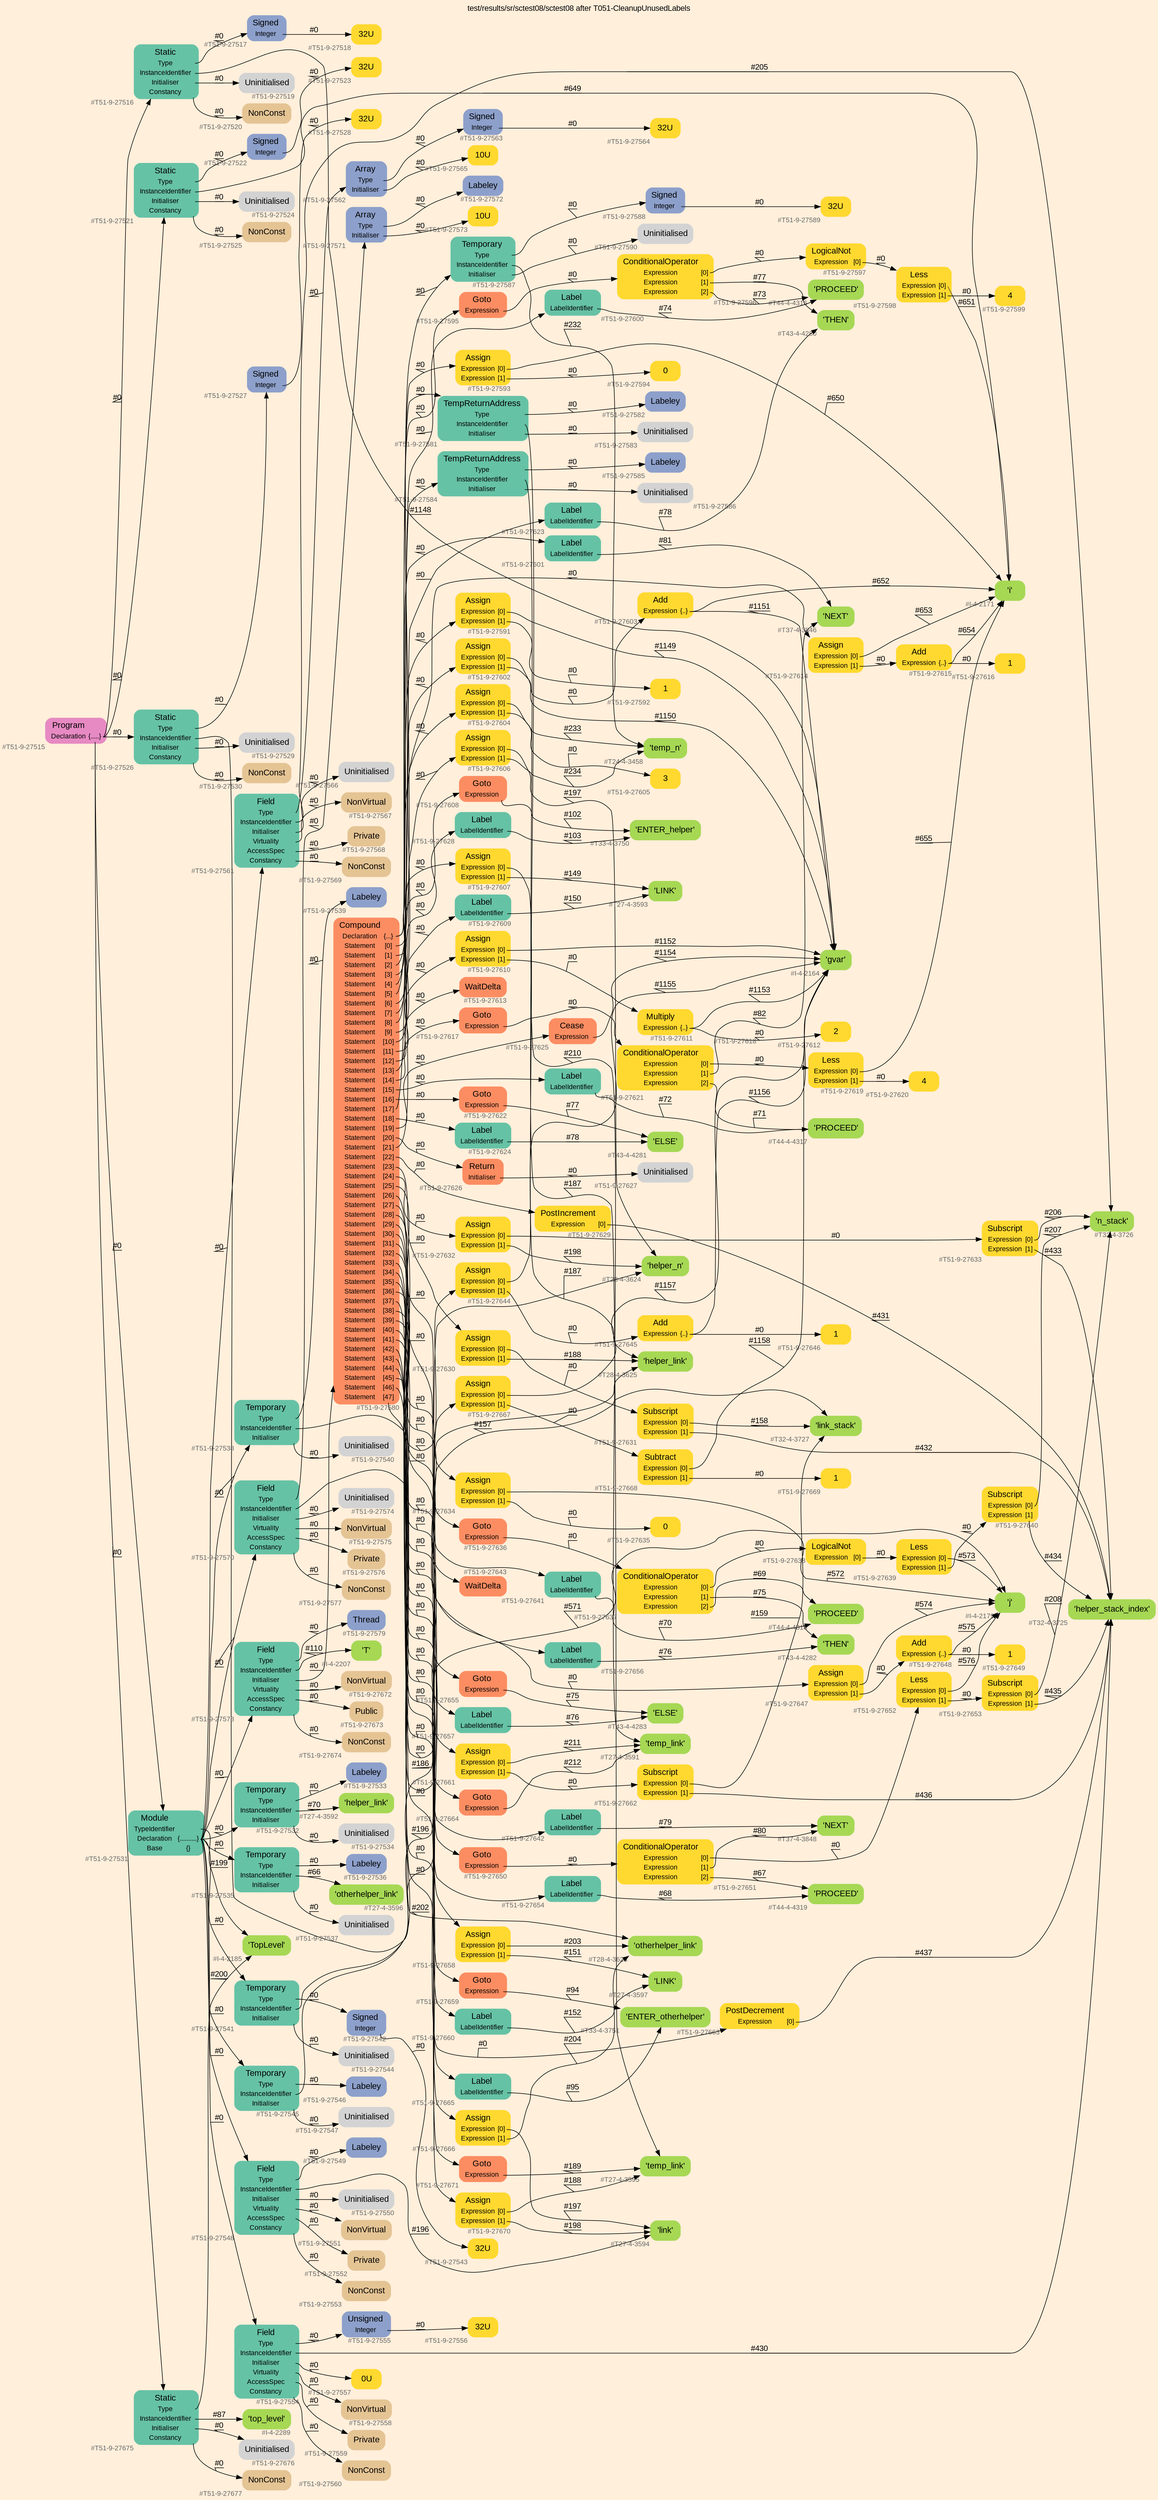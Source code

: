 digraph "test/results/sr/sctest08/sctest08 after T051-CleanupUnusedLabels" {
label = "test/results/sr/sctest08/sctest08 after T051-CleanupUnusedLabels"
labelloc = t
graph [
    rankdir = "LR"
    ranksep = 0.3
    bgcolor = antiquewhite1
    color = black
    fontcolor = black
    fontname = "Arial"
];
node [
    fontname = "Arial"
];
edge [
    fontname = "Arial"
];

// -------------------- node figure --------------------
// -------- block #T51-9-27515 ----------
"#T51-9-27515" [
    fillcolor = "/set28/4"
    xlabel = "#T51-9-27515"
    fontsize = "12"
    fontcolor = grey40
    shape = "plaintext"
    label = <<TABLE BORDER="0" CELLBORDER="0" CELLSPACING="0">
     <TR><TD><FONT COLOR="black" POINT-SIZE="15">Program</FONT></TD></TR>
     <TR><TD><FONT COLOR="black" POINT-SIZE="12">Declaration</FONT></TD><TD PORT="port0"><FONT COLOR="black" POINT-SIZE="12">{.....}</FONT></TD></TR>
    </TABLE>>
    style = "rounded,filled"
];

// -------- block #T51-9-27516 ----------
"#T51-9-27516" [
    fillcolor = "/set28/1"
    xlabel = "#T51-9-27516"
    fontsize = "12"
    fontcolor = grey40
    shape = "plaintext"
    label = <<TABLE BORDER="0" CELLBORDER="0" CELLSPACING="0">
     <TR><TD><FONT COLOR="black" POINT-SIZE="15">Static</FONT></TD></TR>
     <TR><TD><FONT COLOR="black" POINT-SIZE="12">Type</FONT></TD><TD PORT="port0"></TD></TR>
     <TR><TD><FONT COLOR="black" POINT-SIZE="12">InstanceIdentifier</FONT></TD><TD PORT="port1"></TD></TR>
     <TR><TD><FONT COLOR="black" POINT-SIZE="12">Initialiser</FONT></TD><TD PORT="port2"></TD></TR>
     <TR><TD><FONT COLOR="black" POINT-SIZE="12">Constancy</FONT></TD><TD PORT="port3"></TD></TR>
    </TABLE>>
    style = "rounded,filled"
];

// -------- block #T51-9-27517 ----------
"#T51-9-27517" [
    fillcolor = "/set28/3"
    xlabel = "#T51-9-27517"
    fontsize = "12"
    fontcolor = grey40
    shape = "plaintext"
    label = <<TABLE BORDER="0" CELLBORDER="0" CELLSPACING="0">
     <TR><TD><FONT COLOR="black" POINT-SIZE="15">Signed</FONT></TD></TR>
     <TR><TD><FONT COLOR="black" POINT-SIZE="12">Integer</FONT></TD><TD PORT="port0"></TD></TR>
    </TABLE>>
    style = "rounded,filled"
];

// -------- block #T51-9-27518 ----------
"#T51-9-27518" [
    fillcolor = "/set28/6"
    xlabel = "#T51-9-27518"
    fontsize = "12"
    fontcolor = grey40
    shape = "plaintext"
    label = <<TABLE BORDER="0" CELLBORDER="0" CELLSPACING="0">
     <TR><TD><FONT COLOR="black" POINT-SIZE="15">32U</FONT></TD></TR>
    </TABLE>>
    style = "rounded,filled"
];

// -------- block #I-4-2164 ----------
"#I-4-2164" [
    fillcolor = "/set28/5"
    xlabel = "#I-4-2164"
    fontsize = "12"
    fontcolor = grey40
    shape = "plaintext"
    label = <<TABLE BORDER="0" CELLBORDER="0" CELLSPACING="0">
     <TR><TD><FONT COLOR="black" POINT-SIZE="15">'gvar'</FONT></TD></TR>
    </TABLE>>
    style = "rounded,filled"
];

// -------- block #T51-9-27519 ----------
"#T51-9-27519" [
    xlabel = "#T51-9-27519"
    fontsize = "12"
    fontcolor = grey40
    shape = "plaintext"
    label = <<TABLE BORDER="0" CELLBORDER="0" CELLSPACING="0">
     <TR><TD><FONT COLOR="black" POINT-SIZE="15">Uninitialised</FONT></TD></TR>
    </TABLE>>
    style = "rounded,filled"
];

// -------- block #T51-9-27520 ----------
"#T51-9-27520" [
    fillcolor = "/set28/7"
    xlabel = "#T51-9-27520"
    fontsize = "12"
    fontcolor = grey40
    shape = "plaintext"
    label = <<TABLE BORDER="0" CELLBORDER="0" CELLSPACING="0">
     <TR><TD><FONT COLOR="black" POINT-SIZE="15">NonConst</FONT></TD></TR>
    </TABLE>>
    style = "rounded,filled"
];

// -------- block #T51-9-27521 ----------
"#T51-9-27521" [
    fillcolor = "/set28/1"
    xlabel = "#T51-9-27521"
    fontsize = "12"
    fontcolor = grey40
    shape = "plaintext"
    label = <<TABLE BORDER="0" CELLBORDER="0" CELLSPACING="0">
     <TR><TD><FONT COLOR="black" POINT-SIZE="15">Static</FONT></TD></TR>
     <TR><TD><FONT COLOR="black" POINT-SIZE="12">Type</FONT></TD><TD PORT="port0"></TD></TR>
     <TR><TD><FONT COLOR="black" POINT-SIZE="12">InstanceIdentifier</FONT></TD><TD PORT="port1"></TD></TR>
     <TR><TD><FONT COLOR="black" POINT-SIZE="12">Initialiser</FONT></TD><TD PORT="port2"></TD></TR>
     <TR><TD><FONT COLOR="black" POINT-SIZE="12">Constancy</FONT></TD><TD PORT="port3"></TD></TR>
    </TABLE>>
    style = "rounded,filled"
];

// -------- block #T51-9-27522 ----------
"#T51-9-27522" [
    fillcolor = "/set28/3"
    xlabel = "#T51-9-27522"
    fontsize = "12"
    fontcolor = grey40
    shape = "plaintext"
    label = <<TABLE BORDER="0" CELLBORDER="0" CELLSPACING="0">
     <TR><TD><FONT COLOR="black" POINT-SIZE="15">Signed</FONT></TD></TR>
     <TR><TD><FONT COLOR="black" POINT-SIZE="12">Integer</FONT></TD><TD PORT="port0"></TD></TR>
    </TABLE>>
    style = "rounded,filled"
];

// -------- block #T51-9-27523 ----------
"#T51-9-27523" [
    fillcolor = "/set28/6"
    xlabel = "#T51-9-27523"
    fontsize = "12"
    fontcolor = grey40
    shape = "plaintext"
    label = <<TABLE BORDER="0" CELLBORDER="0" CELLSPACING="0">
     <TR><TD><FONT COLOR="black" POINT-SIZE="15">32U</FONT></TD></TR>
    </TABLE>>
    style = "rounded,filled"
];

// -------- block #I-4-2171 ----------
"#I-4-2171" [
    fillcolor = "/set28/5"
    xlabel = "#I-4-2171"
    fontsize = "12"
    fontcolor = grey40
    shape = "plaintext"
    label = <<TABLE BORDER="0" CELLBORDER="0" CELLSPACING="0">
     <TR><TD><FONT COLOR="black" POINT-SIZE="15">'i'</FONT></TD></TR>
    </TABLE>>
    style = "rounded,filled"
];

// -------- block #T51-9-27524 ----------
"#T51-9-27524" [
    xlabel = "#T51-9-27524"
    fontsize = "12"
    fontcolor = grey40
    shape = "plaintext"
    label = <<TABLE BORDER="0" CELLBORDER="0" CELLSPACING="0">
     <TR><TD><FONT COLOR="black" POINT-SIZE="15">Uninitialised</FONT></TD></TR>
    </TABLE>>
    style = "rounded,filled"
];

// -------- block #T51-9-27525 ----------
"#T51-9-27525" [
    fillcolor = "/set28/7"
    xlabel = "#T51-9-27525"
    fontsize = "12"
    fontcolor = grey40
    shape = "plaintext"
    label = <<TABLE BORDER="0" CELLBORDER="0" CELLSPACING="0">
     <TR><TD><FONT COLOR="black" POINT-SIZE="15">NonConst</FONT></TD></TR>
    </TABLE>>
    style = "rounded,filled"
];

// -------- block #T51-9-27526 ----------
"#T51-9-27526" [
    fillcolor = "/set28/1"
    xlabel = "#T51-9-27526"
    fontsize = "12"
    fontcolor = grey40
    shape = "plaintext"
    label = <<TABLE BORDER="0" CELLBORDER="0" CELLSPACING="0">
     <TR><TD><FONT COLOR="black" POINT-SIZE="15">Static</FONT></TD></TR>
     <TR><TD><FONT COLOR="black" POINT-SIZE="12">Type</FONT></TD><TD PORT="port0"></TD></TR>
     <TR><TD><FONT COLOR="black" POINT-SIZE="12">InstanceIdentifier</FONT></TD><TD PORT="port1"></TD></TR>
     <TR><TD><FONT COLOR="black" POINT-SIZE="12">Initialiser</FONT></TD><TD PORT="port2"></TD></TR>
     <TR><TD><FONT COLOR="black" POINT-SIZE="12">Constancy</FONT></TD><TD PORT="port3"></TD></TR>
    </TABLE>>
    style = "rounded,filled"
];

// -------- block #T51-9-27527 ----------
"#T51-9-27527" [
    fillcolor = "/set28/3"
    xlabel = "#T51-9-27527"
    fontsize = "12"
    fontcolor = grey40
    shape = "plaintext"
    label = <<TABLE BORDER="0" CELLBORDER="0" CELLSPACING="0">
     <TR><TD><FONT COLOR="black" POINT-SIZE="15">Signed</FONT></TD></TR>
     <TR><TD><FONT COLOR="black" POINT-SIZE="12">Integer</FONT></TD><TD PORT="port0"></TD></TR>
    </TABLE>>
    style = "rounded,filled"
];

// -------- block #T51-9-27528 ----------
"#T51-9-27528" [
    fillcolor = "/set28/6"
    xlabel = "#T51-9-27528"
    fontsize = "12"
    fontcolor = grey40
    shape = "plaintext"
    label = <<TABLE BORDER="0" CELLBORDER="0" CELLSPACING="0">
     <TR><TD><FONT COLOR="black" POINT-SIZE="15">32U</FONT></TD></TR>
    </TABLE>>
    style = "rounded,filled"
];

// -------- block #I-4-2179 ----------
"#I-4-2179" [
    fillcolor = "/set28/5"
    xlabel = "#I-4-2179"
    fontsize = "12"
    fontcolor = grey40
    shape = "plaintext"
    label = <<TABLE BORDER="0" CELLBORDER="0" CELLSPACING="0">
     <TR><TD><FONT COLOR="black" POINT-SIZE="15">'j'</FONT></TD></TR>
    </TABLE>>
    style = "rounded,filled"
];

// -------- block #T51-9-27529 ----------
"#T51-9-27529" [
    xlabel = "#T51-9-27529"
    fontsize = "12"
    fontcolor = grey40
    shape = "plaintext"
    label = <<TABLE BORDER="0" CELLBORDER="0" CELLSPACING="0">
     <TR><TD><FONT COLOR="black" POINT-SIZE="15">Uninitialised</FONT></TD></TR>
    </TABLE>>
    style = "rounded,filled"
];

// -------- block #T51-9-27530 ----------
"#T51-9-27530" [
    fillcolor = "/set28/7"
    xlabel = "#T51-9-27530"
    fontsize = "12"
    fontcolor = grey40
    shape = "plaintext"
    label = <<TABLE BORDER="0" CELLBORDER="0" CELLSPACING="0">
     <TR><TD><FONT COLOR="black" POINT-SIZE="15">NonConst</FONT></TD></TR>
    </TABLE>>
    style = "rounded,filled"
];

// -------- block #T51-9-27531 ----------
"#T51-9-27531" [
    fillcolor = "/set28/1"
    xlabel = "#T51-9-27531"
    fontsize = "12"
    fontcolor = grey40
    shape = "plaintext"
    label = <<TABLE BORDER="0" CELLBORDER="0" CELLSPACING="0">
     <TR><TD><FONT COLOR="black" POINT-SIZE="15">Module</FONT></TD></TR>
     <TR><TD><FONT COLOR="black" POINT-SIZE="12">TypeIdentifier</FONT></TD><TD PORT="port0"></TD></TR>
     <TR><TD><FONT COLOR="black" POINT-SIZE="12">Declaration</FONT></TD><TD PORT="port1"><FONT COLOR="black" POINT-SIZE="12">{..........}</FONT></TD></TR>
     <TR><TD><FONT COLOR="black" POINT-SIZE="12">Base</FONT></TD><TD PORT="port2"><FONT COLOR="black" POINT-SIZE="12">{}</FONT></TD></TR>
    </TABLE>>
    style = "rounded,filled"
];

// -------- block #I-4-2185 ----------
"#I-4-2185" [
    fillcolor = "/set28/5"
    xlabel = "#I-4-2185"
    fontsize = "12"
    fontcolor = grey40
    shape = "plaintext"
    label = <<TABLE BORDER="0" CELLBORDER="0" CELLSPACING="0">
     <TR><TD><FONT COLOR="black" POINT-SIZE="15">'TopLevel'</FONT></TD></TR>
    </TABLE>>
    style = "rounded,filled"
];

// -------- block #T51-9-27532 ----------
"#T51-9-27532" [
    fillcolor = "/set28/1"
    xlabel = "#T51-9-27532"
    fontsize = "12"
    fontcolor = grey40
    shape = "plaintext"
    label = <<TABLE BORDER="0" CELLBORDER="0" CELLSPACING="0">
     <TR><TD><FONT COLOR="black" POINT-SIZE="15">Temporary</FONT></TD></TR>
     <TR><TD><FONT COLOR="black" POINT-SIZE="12">Type</FONT></TD><TD PORT="port0"></TD></TR>
     <TR><TD><FONT COLOR="black" POINT-SIZE="12">InstanceIdentifier</FONT></TD><TD PORT="port1"></TD></TR>
     <TR><TD><FONT COLOR="black" POINT-SIZE="12">Initialiser</FONT></TD><TD PORT="port2"></TD></TR>
    </TABLE>>
    style = "rounded,filled"
];

// -------- block #T51-9-27533 ----------
"#T51-9-27533" [
    fillcolor = "/set28/3"
    xlabel = "#T51-9-27533"
    fontsize = "12"
    fontcolor = grey40
    shape = "plaintext"
    label = <<TABLE BORDER="0" CELLBORDER="0" CELLSPACING="0">
     <TR><TD><FONT COLOR="black" POINT-SIZE="15">Labeley</FONT></TD></TR>
    </TABLE>>
    style = "rounded,filled"
];

// -------- block #T27-4-3592 ----------
"#T27-4-3592" [
    fillcolor = "/set28/5"
    xlabel = "#T27-4-3592"
    fontsize = "12"
    fontcolor = grey40
    shape = "plaintext"
    label = <<TABLE BORDER="0" CELLBORDER="0" CELLSPACING="0">
     <TR><TD><FONT COLOR="black" POINT-SIZE="15">'helper_link'</FONT></TD></TR>
    </TABLE>>
    style = "rounded,filled"
];

// -------- block #T51-9-27534 ----------
"#T51-9-27534" [
    xlabel = "#T51-9-27534"
    fontsize = "12"
    fontcolor = grey40
    shape = "plaintext"
    label = <<TABLE BORDER="0" CELLBORDER="0" CELLSPACING="0">
     <TR><TD><FONT COLOR="black" POINT-SIZE="15">Uninitialised</FONT></TD></TR>
    </TABLE>>
    style = "rounded,filled"
];

// -------- block #T51-9-27535 ----------
"#T51-9-27535" [
    fillcolor = "/set28/1"
    xlabel = "#T51-9-27535"
    fontsize = "12"
    fontcolor = grey40
    shape = "plaintext"
    label = <<TABLE BORDER="0" CELLBORDER="0" CELLSPACING="0">
     <TR><TD><FONT COLOR="black" POINT-SIZE="15">Temporary</FONT></TD></TR>
     <TR><TD><FONT COLOR="black" POINT-SIZE="12">Type</FONT></TD><TD PORT="port0"></TD></TR>
     <TR><TD><FONT COLOR="black" POINT-SIZE="12">InstanceIdentifier</FONT></TD><TD PORT="port1"></TD></TR>
     <TR><TD><FONT COLOR="black" POINT-SIZE="12">Initialiser</FONT></TD><TD PORT="port2"></TD></TR>
    </TABLE>>
    style = "rounded,filled"
];

// -------- block #T51-9-27536 ----------
"#T51-9-27536" [
    fillcolor = "/set28/3"
    xlabel = "#T51-9-27536"
    fontsize = "12"
    fontcolor = grey40
    shape = "plaintext"
    label = <<TABLE BORDER="0" CELLBORDER="0" CELLSPACING="0">
     <TR><TD><FONT COLOR="black" POINT-SIZE="15">Labeley</FONT></TD></TR>
    </TABLE>>
    style = "rounded,filled"
];

// -------- block #T27-4-3596 ----------
"#T27-4-3596" [
    fillcolor = "/set28/5"
    xlabel = "#T27-4-3596"
    fontsize = "12"
    fontcolor = grey40
    shape = "plaintext"
    label = <<TABLE BORDER="0" CELLBORDER="0" CELLSPACING="0">
     <TR><TD><FONT COLOR="black" POINT-SIZE="15">'otherhelper_link'</FONT></TD></TR>
    </TABLE>>
    style = "rounded,filled"
];

// -------- block #T51-9-27537 ----------
"#T51-9-27537" [
    xlabel = "#T51-9-27537"
    fontsize = "12"
    fontcolor = grey40
    shape = "plaintext"
    label = <<TABLE BORDER="0" CELLBORDER="0" CELLSPACING="0">
     <TR><TD><FONT COLOR="black" POINT-SIZE="15">Uninitialised</FONT></TD></TR>
    </TABLE>>
    style = "rounded,filled"
];

// -------- block #T51-9-27538 ----------
"#T51-9-27538" [
    fillcolor = "/set28/1"
    xlabel = "#T51-9-27538"
    fontsize = "12"
    fontcolor = grey40
    shape = "plaintext"
    label = <<TABLE BORDER="0" CELLBORDER="0" CELLSPACING="0">
     <TR><TD><FONT COLOR="black" POINT-SIZE="15">Temporary</FONT></TD></TR>
     <TR><TD><FONT COLOR="black" POINT-SIZE="12">Type</FONT></TD><TD PORT="port0"></TD></TR>
     <TR><TD><FONT COLOR="black" POINT-SIZE="12">InstanceIdentifier</FONT></TD><TD PORT="port1"></TD></TR>
     <TR><TD><FONT COLOR="black" POINT-SIZE="12">Initialiser</FONT></TD><TD PORT="port2"></TD></TR>
    </TABLE>>
    style = "rounded,filled"
];

// -------- block #T51-9-27539 ----------
"#T51-9-27539" [
    fillcolor = "/set28/3"
    xlabel = "#T51-9-27539"
    fontsize = "12"
    fontcolor = grey40
    shape = "plaintext"
    label = <<TABLE BORDER="0" CELLBORDER="0" CELLSPACING="0">
     <TR><TD><FONT COLOR="black" POINT-SIZE="15">Labeley</FONT></TD></TR>
    </TABLE>>
    style = "rounded,filled"
];

// -------- block #T28-4-3623 ----------
"#T28-4-3623" [
    fillcolor = "/set28/5"
    xlabel = "#T28-4-3623"
    fontsize = "12"
    fontcolor = grey40
    shape = "plaintext"
    label = <<TABLE BORDER="0" CELLBORDER="0" CELLSPACING="0">
     <TR><TD><FONT COLOR="black" POINT-SIZE="15">'otherhelper_link'</FONT></TD></TR>
    </TABLE>>
    style = "rounded,filled"
];

// -------- block #T51-9-27540 ----------
"#T51-9-27540" [
    xlabel = "#T51-9-27540"
    fontsize = "12"
    fontcolor = grey40
    shape = "plaintext"
    label = <<TABLE BORDER="0" CELLBORDER="0" CELLSPACING="0">
     <TR><TD><FONT COLOR="black" POINT-SIZE="15">Uninitialised</FONT></TD></TR>
    </TABLE>>
    style = "rounded,filled"
];

// -------- block #T51-9-27541 ----------
"#T51-9-27541" [
    fillcolor = "/set28/1"
    xlabel = "#T51-9-27541"
    fontsize = "12"
    fontcolor = grey40
    shape = "plaintext"
    label = <<TABLE BORDER="0" CELLBORDER="0" CELLSPACING="0">
     <TR><TD><FONT COLOR="black" POINT-SIZE="15">Temporary</FONT></TD></TR>
     <TR><TD><FONT COLOR="black" POINT-SIZE="12">Type</FONT></TD><TD PORT="port0"></TD></TR>
     <TR><TD><FONT COLOR="black" POINT-SIZE="12">InstanceIdentifier</FONT></TD><TD PORT="port1"></TD></TR>
     <TR><TD><FONT COLOR="black" POINT-SIZE="12">Initialiser</FONT></TD><TD PORT="port2"></TD></TR>
    </TABLE>>
    style = "rounded,filled"
];

// -------- block #T51-9-27542 ----------
"#T51-9-27542" [
    fillcolor = "/set28/3"
    xlabel = "#T51-9-27542"
    fontsize = "12"
    fontcolor = grey40
    shape = "plaintext"
    label = <<TABLE BORDER="0" CELLBORDER="0" CELLSPACING="0">
     <TR><TD><FONT COLOR="black" POINT-SIZE="15">Signed</FONT></TD></TR>
     <TR><TD><FONT COLOR="black" POINT-SIZE="12">Integer</FONT></TD><TD PORT="port0"></TD></TR>
    </TABLE>>
    style = "rounded,filled"
];

// -------- block #T51-9-27543 ----------
"#T51-9-27543" [
    fillcolor = "/set28/6"
    xlabel = "#T51-9-27543"
    fontsize = "12"
    fontcolor = grey40
    shape = "plaintext"
    label = <<TABLE BORDER="0" CELLBORDER="0" CELLSPACING="0">
     <TR><TD><FONT COLOR="black" POINT-SIZE="15">32U</FONT></TD></TR>
    </TABLE>>
    style = "rounded,filled"
];

// -------- block #T28-4-3624 ----------
"#T28-4-3624" [
    fillcolor = "/set28/5"
    xlabel = "#T28-4-3624"
    fontsize = "12"
    fontcolor = grey40
    shape = "plaintext"
    label = <<TABLE BORDER="0" CELLBORDER="0" CELLSPACING="0">
     <TR><TD><FONT COLOR="black" POINT-SIZE="15">'helper_n'</FONT></TD></TR>
    </TABLE>>
    style = "rounded,filled"
];

// -------- block #T51-9-27544 ----------
"#T51-9-27544" [
    xlabel = "#T51-9-27544"
    fontsize = "12"
    fontcolor = grey40
    shape = "plaintext"
    label = <<TABLE BORDER="0" CELLBORDER="0" CELLSPACING="0">
     <TR><TD><FONT COLOR="black" POINT-SIZE="15">Uninitialised</FONT></TD></TR>
    </TABLE>>
    style = "rounded,filled"
];

// -------- block #T51-9-27545 ----------
"#T51-9-27545" [
    fillcolor = "/set28/1"
    xlabel = "#T51-9-27545"
    fontsize = "12"
    fontcolor = grey40
    shape = "plaintext"
    label = <<TABLE BORDER="0" CELLBORDER="0" CELLSPACING="0">
     <TR><TD><FONT COLOR="black" POINT-SIZE="15">Temporary</FONT></TD></TR>
     <TR><TD><FONT COLOR="black" POINT-SIZE="12">Type</FONT></TD><TD PORT="port0"></TD></TR>
     <TR><TD><FONT COLOR="black" POINT-SIZE="12">InstanceIdentifier</FONT></TD><TD PORT="port1"></TD></TR>
     <TR><TD><FONT COLOR="black" POINT-SIZE="12">Initialiser</FONT></TD><TD PORT="port2"></TD></TR>
    </TABLE>>
    style = "rounded,filled"
];

// -------- block #T51-9-27546 ----------
"#T51-9-27546" [
    fillcolor = "/set28/3"
    xlabel = "#T51-9-27546"
    fontsize = "12"
    fontcolor = grey40
    shape = "plaintext"
    label = <<TABLE BORDER="0" CELLBORDER="0" CELLSPACING="0">
     <TR><TD><FONT COLOR="black" POINT-SIZE="15">Labeley</FONT></TD></TR>
    </TABLE>>
    style = "rounded,filled"
];

// -------- block #T28-4-3625 ----------
"#T28-4-3625" [
    fillcolor = "/set28/5"
    xlabel = "#T28-4-3625"
    fontsize = "12"
    fontcolor = grey40
    shape = "plaintext"
    label = <<TABLE BORDER="0" CELLBORDER="0" CELLSPACING="0">
     <TR><TD><FONT COLOR="black" POINT-SIZE="15">'helper_link'</FONT></TD></TR>
    </TABLE>>
    style = "rounded,filled"
];

// -------- block #T51-9-27547 ----------
"#T51-9-27547" [
    xlabel = "#T51-9-27547"
    fontsize = "12"
    fontcolor = grey40
    shape = "plaintext"
    label = <<TABLE BORDER="0" CELLBORDER="0" CELLSPACING="0">
     <TR><TD><FONT COLOR="black" POINT-SIZE="15">Uninitialised</FONT></TD></TR>
    </TABLE>>
    style = "rounded,filled"
];

// -------- block #T51-9-27548 ----------
"#T51-9-27548" [
    fillcolor = "/set28/1"
    xlabel = "#T51-9-27548"
    fontsize = "12"
    fontcolor = grey40
    shape = "plaintext"
    label = <<TABLE BORDER="0" CELLBORDER="0" CELLSPACING="0">
     <TR><TD><FONT COLOR="black" POINT-SIZE="15">Field</FONT></TD></TR>
     <TR><TD><FONT COLOR="black" POINT-SIZE="12">Type</FONT></TD><TD PORT="port0"></TD></TR>
     <TR><TD><FONT COLOR="black" POINT-SIZE="12">InstanceIdentifier</FONT></TD><TD PORT="port1"></TD></TR>
     <TR><TD><FONT COLOR="black" POINT-SIZE="12">Initialiser</FONT></TD><TD PORT="port2"></TD></TR>
     <TR><TD><FONT COLOR="black" POINT-SIZE="12">Virtuality</FONT></TD><TD PORT="port3"></TD></TR>
     <TR><TD><FONT COLOR="black" POINT-SIZE="12">AccessSpec</FONT></TD><TD PORT="port4"></TD></TR>
     <TR><TD><FONT COLOR="black" POINT-SIZE="12">Constancy</FONT></TD><TD PORT="port5"></TD></TR>
    </TABLE>>
    style = "rounded,filled"
];

// -------- block #T51-9-27549 ----------
"#T51-9-27549" [
    fillcolor = "/set28/3"
    xlabel = "#T51-9-27549"
    fontsize = "12"
    fontcolor = grey40
    shape = "plaintext"
    label = <<TABLE BORDER="0" CELLBORDER="0" CELLSPACING="0">
     <TR><TD><FONT COLOR="black" POINT-SIZE="15">Labeley</FONT></TD></TR>
    </TABLE>>
    style = "rounded,filled"
];

// -------- block #T27-4-3594 ----------
"#T27-4-3594" [
    fillcolor = "/set28/5"
    xlabel = "#T27-4-3594"
    fontsize = "12"
    fontcolor = grey40
    shape = "plaintext"
    label = <<TABLE BORDER="0" CELLBORDER="0" CELLSPACING="0">
     <TR><TD><FONT COLOR="black" POINT-SIZE="15">'link'</FONT></TD></TR>
    </TABLE>>
    style = "rounded,filled"
];

// -------- block #T51-9-27550 ----------
"#T51-9-27550" [
    xlabel = "#T51-9-27550"
    fontsize = "12"
    fontcolor = grey40
    shape = "plaintext"
    label = <<TABLE BORDER="0" CELLBORDER="0" CELLSPACING="0">
     <TR><TD><FONT COLOR="black" POINT-SIZE="15">Uninitialised</FONT></TD></TR>
    </TABLE>>
    style = "rounded,filled"
];

// -------- block #T51-9-27551 ----------
"#T51-9-27551" [
    fillcolor = "/set28/7"
    xlabel = "#T51-9-27551"
    fontsize = "12"
    fontcolor = grey40
    shape = "plaintext"
    label = <<TABLE BORDER="0" CELLBORDER="0" CELLSPACING="0">
     <TR><TD><FONT COLOR="black" POINT-SIZE="15">NonVirtual</FONT></TD></TR>
    </TABLE>>
    style = "rounded,filled"
];

// -------- block #T51-9-27552 ----------
"#T51-9-27552" [
    fillcolor = "/set28/7"
    xlabel = "#T51-9-27552"
    fontsize = "12"
    fontcolor = grey40
    shape = "plaintext"
    label = <<TABLE BORDER="0" CELLBORDER="0" CELLSPACING="0">
     <TR><TD><FONT COLOR="black" POINT-SIZE="15">Private</FONT></TD></TR>
    </TABLE>>
    style = "rounded,filled"
];

// -------- block #T51-9-27553 ----------
"#T51-9-27553" [
    fillcolor = "/set28/7"
    xlabel = "#T51-9-27553"
    fontsize = "12"
    fontcolor = grey40
    shape = "plaintext"
    label = <<TABLE BORDER="0" CELLBORDER="0" CELLSPACING="0">
     <TR><TD><FONT COLOR="black" POINT-SIZE="15">NonConst</FONT></TD></TR>
    </TABLE>>
    style = "rounded,filled"
];

// -------- block #T51-9-27554 ----------
"#T51-9-27554" [
    fillcolor = "/set28/1"
    xlabel = "#T51-9-27554"
    fontsize = "12"
    fontcolor = grey40
    shape = "plaintext"
    label = <<TABLE BORDER="0" CELLBORDER="0" CELLSPACING="0">
     <TR><TD><FONT COLOR="black" POINT-SIZE="15">Field</FONT></TD></TR>
     <TR><TD><FONT COLOR="black" POINT-SIZE="12">Type</FONT></TD><TD PORT="port0"></TD></TR>
     <TR><TD><FONT COLOR="black" POINT-SIZE="12">InstanceIdentifier</FONT></TD><TD PORT="port1"></TD></TR>
     <TR><TD><FONT COLOR="black" POINT-SIZE="12">Initialiser</FONT></TD><TD PORT="port2"></TD></TR>
     <TR><TD><FONT COLOR="black" POINT-SIZE="12">Virtuality</FONT></TD><TD PORT="port3"></TD></TR>
     <TR><TD><FONT COLOR="black" POINT-SIZE="12">AccessSpec</FONT></TD><TD PORT="port4"></TD></TR>
     <TR><TD><FONT COLOR="black" POINT-SIZE="12">Constancy</FONT></TD><TD PORT="port5"></TD></TR>
    </TABLE>>
    style = "rounded,filled"
];

// -------- block #T51-9-27555 ----------
"#T51-9-27555" [
    fillcolor = "/set28/3"
    xlabel = "#T51-9-27555"
    fontsize = "12"
    fontcolor = grey40
    shape = "plaintext"
    label = <<TABLE BORDER="0" CELLBORDER="0" CELLSPACING="0">
     <TR><TD><FONT COLOR="black" POINT-SIZE="15">Unsigned</FONT></TD></TR>
     <TR><TD><FONT COLOR="black" POINT-SIZE="12">Integer</FONT></TD><TD PORT="port0"></TD></TR>
    </TABLE>>
    style = "rounded,filled"
];

// -------- block #T51-9-27556 ----------
"#T51-9-27556" [
    fillcolor = "/set28/6"
    xlabel = "#T51-9-27556"
    fontsize = "12"
    fontcolor = grey40
    shape = "plaintext"
    label = <<TABLE BORDER="0" CELLBORDER="0" CELLSPACING="0">
     <TR><TD><FONT COLOR="black" POINT-SIZE="15">32U</FONT></TD></TR>
    </TABLE>>
    style = "rounded,filled"
];

// -------- block #T32-4-3725 ----------
"#T32-4-3725" [
    fillcolor = "/set28/5"
    xlabel = "#T32-4-3725"
    fontsize = "12"
    fontcolor = grey40
    shape = "plaintext"
    label = <<TABLE BORDER="0" CELLBORDER="0" CELLSPACING="0">
     <TR><TD><FONT COLOR="black" POINT-SIZE="15">'helper_stack_index'</FONT></TD></TR>
    </TABLE>>
    style = "rounded,filled"
];

// -------- block #T51-9-27557 ----------
"#T51-9-27557" [
    fillcolor = "/set28/6"
    xlabel = "#T51-9-27557"
    fontsize = "12"
    fontcolor = grey40
    shape = "plaintext"
    label = <<TABLE BORDER="0" CELLBORDER="0" CELLSPACING="0">
     <TR><TD><FONT COLOR="black" POINT-SIZE="15">0U</FONT></TD></TR>
    </TABLE>>
    style = "rounded,filled"
];

// -------- block #T51-9-27558 ----------
"#T51-9-27558" [
    fillcolor = "/set28/7"
    xlabel = "#T51-9-27558"
    fontsize = "12"
    fontcolor = grey40
    shape = "plaintext"
    label = <<TABLE BORDER="0" CELLBORDER="0" CELLSPACING="0">
     <TR><TD><FONT COLOR="black" POINT-SIZE="15">NonVirtual</FONT></TD></TR>
    </TABLE>>
    style = "rounded,filled"
];

// -------- block #T51-9-27559 ----------
"#T51-9-27559" [
    fillcolor = "/set28/7"
    xlabel = "#T51-9-27559"
    fontsize = "12"
    fontcolor = grey40
    shape = "plaintext"
    label = <<TABLE BORDER="0" CELLBORDER="0" CELLSPACING="0">
     <TR><TD><FONT COLOR="black" POINT-SIZE="15">Private</FONT></TD></TR>
    </TABLE>>
    style = "rounded,filled"
];

// -------- block #T51-9-27560 ----------
"#T51-9-27560" [
    fillcolor = "/set28/7"
    xlabel = "#T51-9-27560"
    fontsize = "12"
    fontcolor = grey40
    shape = "plaintext"
    label = <<TABLE BORDER="0" CELLBORDER="0" CELLSPACING="0">
     <TR><TD><FONT COLOR="black" POINT-SIZE="15">NonConst</FONT></TD></TR>
    </TABLE>>
    style = "rounded,filled"
];

// -------- block #T51-9-27561 ----------
"#T51-9-27561" [
    fillcolor = "/set28/1"
    xlabel = "#T51-9-27561"
    fontsize = "12"
    fontcolor = grey40
    shape = "plaintext"
    label = <<TABLE BORDER="0" CELLBORDER="0" CELLSPACING="0">
     <TR><TD><FONT COLOR="black" POINT-SIZE="15">Field</FONT></TD></TR>
     <TR><TD><FONT COLOR="black" POINT-SIZE="12">Type</FONT></TD><TD PORT="port0"></TD></TR>
     <TR><TD><FONT COLOR="black" POINT-SIZE="12">InstanceIdentifier</FONT></TD><TD PORT="port1"></TD></TR>
     <TR><TD><FONT COLOR="black" POINT-SIZE="12">Initialiser</FONT></TD><TD PORT="port2"></TD></TR>
     <TR><TD><FONT COLOR="black" POINT-SIZE="12">Virtuality</FONT></TD><TD PORT="port3"></TD></TR>
     <TR><TD><FONT COLOR="black" POINT-SIZE="12">AccessSpec</FONT></TD><TD PORT="port4"></TD></TR>
     <TR><TD><FONT COLOR="black" POINT-SIZE="12">Constancy</FONT></TD><TD PORT="port5"></TD></TR>
    </TABLE>>
    style = "rounded,filled"
];

// -------- block #T51-9-27562 ----------
"#T51-9-27562" [
    fillcolor = "/set28/3"
    xlabel = "#T51-9-27562"
    fontsize = "12"
    fontcolor = grey40
    shape = "plaintext"
    label = <<TABLE BORDER="0" CELLBORDER="0" CELLSPACING="0">
     <TR><TD><FONT COLOR="black" POINT-SIZE="15">Array</FONT></TD></TR>
     <TR><TD><FONT COLOR="black" POINT-SIZE="12">Type</FONT></TD><TD PORT="port0"></TD></TR>
     <TR><TD><FONT COLOR="black" POINT-SIZE="12">Initialiser</FONT></TD><TD PORT="port1"></TD></TR>
    </TABLE>>
    style = "rounded,filled"
];

// -------- block #T51-9-27563 ----------
"#T51-9-27563" [
    fillcolor = "/set28/3"
    xlabel = "#T51-9-27563"
    fontsize = "12"
    fontcolor = grey40
    shape = "plaintext"
    label = <<TABLE BORDER="0" CELLBORDER="0" CELLSPACING="0">
     <TR><TD><FONT COLOR="black" POINT-SIZE="15">Signed</FONT></TD></TR>
     <TR><TD><FONT COLOR="black" POINT-SIZE="12">Integer</FONT></TD><TD PORT="port0"></TD></TR>
    </TABLE>>
    style = "rounded,filled"
];

// -------- block #T51-9-27564 ----------
"#T51-9-27564" [
    fillcolor = "/set28/6"
    xlabel = "#T51-9-27564"
    fontsize = "12"
    fontcolor = grey40
    shape = "plaintext"
    label = <<TABLE BORDER="0" CELLBORDER="0" CELLSPACING="0">
     <TR><TD><FONT COLOR="black" POINT-SIZE="15">32U</FONT></TD></TR>
    </TABLE>>
    style = "rounded,filled"
];

// -------- block #T51-9-27565 ----------
"#T51-9-27565" [
    fillcolor = "/set28/6"
    xlabel = "#T51-9-27565"
    fontsize = "12"
    fontcolor = grey40
    shape = "plaintext"
    label = <<TABLE BORDER="0" CELLBORDER="0" CELLSPACING="0">
     <TR><TD><FONT COLOR="black" POINT-SIZE="15">10U</FONT></TD></TR>
    </TABLE>>
    style = "rounded,filled"
];

// -------- block #T32-4-3726 ----------
"#T32-4-3726" [
    fillcolor = "/set28/5"
    xlabel = "#T32-4-3726"
    fontsize = "12"
    fontcolor = grey40
    shape = "plaintext"
    label = <<TABLE BORDER="0" CELLBORDER="0" CELLSPACING="0">
     <TR><TD><FONT COLOR="black" POINT-SIZE="15">'n_stack'</FONT></TD></TR>
    </TABLE>>
    style = "rounded,filled"
];

// -------- block #T51-9-27566 ----------
"#T51-9-27566" [
    xlabel = "#T51-9-27566"
    fontsize = "12"
    fontcolor = grey40
    shape = "plaintext"
    label = <<TABLE BORDER="0" CELLBORDER="0" CELLSPACING="0">
     <TR><TD><FONT COLOR="black" POINT-SIZE="15">Uninitialised</FONT></TD></TR>
    </TABLE>>
    style = "rounded,filled"
];

// -------- block #T51-9-27567 ----------
"#T51-9-27567" [
    fillcolor = "/set28/7"
    xlabel = "#T51-9-27567"
    fontsize = "12"
    fontcolor = grey40
    shape = "plaintext"
    label = <<TABLE BORDER="0" CELLBORDER="0" CELLSPACING="0">
     <TR><TD><FONT COLOR="black" POINT-SIZE="15">NonVirtual</FONT></TD></TR>
    </TABLE>>
    style = "rounded,filled"
];

// -------- block #T51-9-27568 ----------
"#T51-9-27568" [
    fillcolor = "/set28/7"
    xlabel = "#T51-9-27568"
    fontsize = "12"
    fontcolor = grey40
    shape = "plaintext"
    label = <<TABLE BORDER="0" CELLBORDER="0" CELLSPACING="0">
     <TR><TD><FONT COLOR="black" POINT-SIZE="15">Private</FONT></TD></TR>
    </TABLE>>
    style = "rounded,filled"
];

// -------- block #T51-9-27569 ----------
"#T51-9-27569" [
    fillcolor = "/set28/7"
    xlabel = "#T51-9-27569"
    fontsize = "12"
    fontcolor = grey40
    shape = "plaintext"
    label = <<TABLE BORDER="0" CELLBORDER="0" CELLSPACING="0">
     <TR><TD><FONT COLOR="black" POINT-SIZE="15">NonConst</FONT></TD></TR>
    </TABLE>>
    style = "rounded,filled"
];

// -------- block #T51-9-27570 ----------
"#T51-9-27570" [
    fillcolor = "/set28/1"
    xlabel = "#T51-9-27570"
    fontsize = "12"
    fontcolor = grey40
    shape = "plaintext"
    label = <<TABLE BORDER="0" CELLBORDER="0" CELLSPACING="0">
     <TR><TD><FONT COLOR="black" POINT-SIZE="15">Field</FONT></TD></TR>
     <TR><TD><FONT COLOR="black" POINT-SIZE="12">Type</FONT></TD><TD PORT="port0"></TD></TR>
     <TR><TD><FONT COLOR="black" POINT-SIZE="12">InstanceIdentifier</FONT></TD><TD PORT="port1"></TD></TR>
     <TR><TD><FONT COLOR="black" POINT-SIZE="12">Initialiser</FONT></TD><TD PORT="port2"></TD></TR>
     <TR><TD><FONT COLOR="black" POINT-SIZE="12">Virtuality</FONT></TD><TD PORT="port3"></TD></TR>
     <TR><TD><FONT COLOR="black" POINT-SIZE="12">AccessSpec</FONT></TD><TD PORT="port4"></TD></TR>
     <TR><TD><FONT COLOR="black" POINT-SIZE="12">Constancy</FONT></TD><TD PORT="port5"></TD></TR>
    </TABLE>>
    style = "rounded,filled"
];

// -------- block #T51-9-27571 ----------
"#T51-9-27571" [
    fillcolor = "/set28/3"
    xlabel = "#T51-9-27571"
    fontsize = "12"
    fontcolor = grey40
    shape = "plaintext"
    label = <<TABLE BORDER="0" CELLBORDER="0" CELLSPACING="0">
     <TR><TD><FONT COLOR="black" POINT-SIZE="15">Array</FONT></TD></TR>
     <TR><TD><FONT COLOR="black" POINT-SIZE="12">Type</FONT></TD><TD PORT="port0"></TD></TR>
     <TR><TD><FONT COLOR="black" POINT-SIZE="12">Initialiser</FONT></TD><TD PORT="port1"></TD></TR>
    </TABLE>>
    style = "rounded,filled"
];

// -------- block #T51-9-27572 ----------
"#T51-9-27572" [
    fillcolor = "/set28/3"
    xlabel = "#T51-9-27572"
    fontsize = "12"
    fontcolor = grey40
    shape = "plaintext"
    label = <<TABLE BORDER="0" CELLBORDER="0" CELLSPACING="0">
     <TR><TD><FONT COLOR="black" POINT-SIZE="15">Labeley</FONT></TD></TR>
    </TABLE>>
    style = "rounded,filled"
];

// -------- block #T51-9-27573 ----------
"#T51-9-27573" [
    fillcolor = "/set28/6"
    xlabel = "#T51-9-27573"
    fontsize = "12"
    fontcolor = grey40
    shape = "plaintext"
    label = <<TABLE BORDER="0" CELLBORDER="0" CELLSPACING="0">
     <TR><TD><FONT COLOR="black" POINT-SIZE="15">10U</FONT></TD></TR>
    </TABLE>>
    style = "rounded,filled"
];

// -------- block #T32-4-3727 ----------
"#T32-4-3727" [
    fillcolor = "/set28/5"
    xlabel = "#T32-4-3727"
    fontsize = "12"
    fontcolor = grey40
    shape = "plaintext"
    label = <<TABLE BORDER="0" CELLBORDER="0" CELLSPACING="0">
     <TR><TD><FONT COLOR="black" POINT-SIZE="15">'link_stack'</FONT></TD></TR>
    </TABLE>>
    style = "rounded,filled"
];

// -------- block #T51-9-27574 ----------
"#T51-9-27574" [
    xlabel = "#T51-9-27574"
    fontsize = "12"
    fontcolor = grey40
    shape = "plaintext"
    label = <<TABLE BORDER="0" CELLBORDER="0" CELLSPACING="0">
     <TR><TD><FONT COLOR="black" POINT-SIZE="15">Uninitialised</FONT></TD></TR>
    </TABLE>>
    style = "rounded,filled"
];

// -------- block #T51-9-27575 ----------
"#T51-9-27575" [
    fillcolor = "/set28/7"
    xlabel = "#T51-9-27575"
    fontsize = "12"
    fontcolor = grey40
    shape = "plaintext"
    label = <<TABLE BORDER="0" CELLBORDER="0" CELLSPACING="0">
     <TR><TD><FONT COLOR="black" POINT-SIZE="15">NonVirtual</FONT></TD></TR>
    </TABLE>>
    style = "rounded,filled"
];

// -------- block #T51-9-27576 ----------
"#T51-9-27576" [
    fillcolor = "/set28/7"
    xlabel = "#T51-9-27576"
    fontsize = "12"
    fontcolor = grey40
    shape = "plaintext"
    label = <<TABLE BORDER="0" CELLBORDER="0" CELLSPACING="0">
     <TR><TD><FONT COLOR="black" POINT-SIZE="15">Private</FONT></TD></TR>
    </TABLE>>
    style = "rounded,filled"
];

// -------- block #T51-9-27577 ----------
"#T51-9-27577" [
    fillcolor = "/set28/7"
    xlabel = "#T51-9-27577"
    fontsize = "12"
    fontcolor = grey40
    shape = "plaintext"
    label = <<TABLE BORDER="0" CELLBORDER="0" CELLSPACING="0">
     <TR><TD><FONT COLOR="black" POINT-SIZE="15">NonConst</FONT></TD></TR>
    </TABLE>>
    style = "rounded,filled"
];

// -------- block #T51-9-27578 ----------
"#T51-9-27578" [
    fillcolor = "/set28/1"
    xlabel = "#T51-9-27578"
    fontsize = "12"
    fontcolor = grey40
    shape = "plaintext"
    label = <<TABLE BORDER="0" CELLBORDER="0" CELLSPACING="0">
     <TR><TD><FONT COLOR="black" POINT-SIZE="15">Field</FONT></TD></TR>
     <TR><TD><FONT COLOR="black" POINT-SIZE="12">Type</FONT></TD><TD PORT="port0"></TD></TR>
     <TR><TD><FONT COLOR="black" POINT-SIZE="12">InstanceIdentifier</FONT></TD><TD PORT="port1"></TD></TR>
     <TR><TD><FONT COLOR="black" POINT-SIZE="12">Initialiser</FONT></TD><TD PORT="port2"></TD></TR>
     <TR><TD><FONT COLOR="black" POINT-SIZE="12">Virtuality</FONT></TD><TD PORT="port3"></TD></TR>
     <TR><TD><FONT COLOR="black" POINT-SIZE="12">AccessSpec</FONT></TD><TD PORT="port4"></TD></TR>
     <TR><TD><FONT COLOR="black" POINT-SIZE="12">Constancy</FONT></TD><TD PORT="port5"></TD></TR>
    </TABLE>>
    style = "rounded,filled"
];

// -------- block #T51-9-27579 ----------
"#T51-9-27579" [
    fillcolor = "/set28/3"
    xlabel = "#T51-9-27579"
    fontsize = "12"
    fontcolor = grey40
    shape = "plaintext"
    label = <<TABLE BORDER="0" CELLBORDER="0" CELLSPACING="0">
     <TR><TD><FONT COLOR="black" POINT-SIZE="15">Thread</FONT></TD></TR>
    </TABLE>>
    style = "rounded,filled"
];

// -------- block #I-4-2207 ----------
"#I-4-2207" [
    fillcolor = "/set28/5"
    xlabel = "#I-4-2207"
    fontsize = "12"
    fontcolor = grey40
    shape = "plaintext"
    label = <<TABLE BORDER="0" CELLBORDER="0" CELLSPACING="0">
     <TR><TD><FONT COLOR="black" POINT-SIZE="15">'T'</FONT></TD></TR>
    </TABLE>>
    style = "rounded,filled"
];

// -------- block #T51-9-27580 ----------
"#T51-9-27580" [
    fillcolor = "/set28/2"
    xlabel = "#T51-9-27580"
    fontsize = "12"
    fontcolor = grey40
    shape = "plaintext"
    label = <<TABLE BORDER="0" CELLBORDER="0" CELLSPACING="0">
     <TR><TD><FONT COLOR="black" POINT-SIZE="15">Compound</FONT></TD></TR>
     <TR><TD><FONT COLOR="black" POINT-SIZE="12">Declaration</FONT></TD><TD PORT="port0"><FONT COLOR="black" POINT-SIZE="12">{...}</FONT></TD></TR>
     <TR><TD><FONT COLOR="black" POINT-SIZE="12">Statement</FONT></TD><TD PORT="port1"><FONT COLOR="black" POINT-SIZE="12">[0]</FONT></TD></TR>
     <TR><TD><FONT COLOR="black" POINT-SIZE="12">Statement</FONT></TD><TD PORT="port2"><FONT COLOR="black" POINT-SIZE="12">[1]</FONT></TD></TR>
     <TR><TD><FONT COLOR="black" POINT-SIZE="12">Statement</FONT></TD><TD PORT="port3"><FONT COLOR="black" POINT-SIZE="12">[2]</FONT></TD></TR>
     <TR><TD><FONT COLOR="black" POINT-SIZE="12">Statement</FONT></TD><TD PORT="port4"><FONT COLOR="black" POINT-SIZE="12">[3]</FONT></TD></TR>
     <TR><TD><FONT COLOR="black" POINT-SIZE="12">Statement</FONT></TD><TD PORT="port5"><FONT COLOR="black" POINT-SIZE="12">[4]</FONT></TD></TR>
     <TR><TD><FONT COLOR="black" POINT-SIZE="12">Statement</FONT></TD><TD PORT="port6"><FONT COLOR="black" POINT-SIZE="12">[5]</FONT></TD></TR>
     <TR><TD><FONT COLOR="black" POINT-SIZE="12">Statement</FONT></TD><TD PORT="port7"><FONT COLOR="black" POINT-SIZE="12">[6]</FONT></TD></TR>
     <TR><TD><FONT COLOR="black" POINT-SIZE="12">Statement</FONT></TD><TD PORT="port8"><FONT COLOR="black" POINT-SIZE="12">[7]</FONT></TD></TR>
     <TR><TD><FONT COLOR="black" POINT-SIZE="12">Statement</FONT></TD><TD PORT="port9"><FONT COLOR="black" POINT-SIZE="12">[8]</FONT></TD></TR>
     <TR><TD><FONT COLOR="black" POINT-SIZE="12">Statement</FONT></TD><TD PORT="port10"><FONT COLOR="black" POINT-SIZE="12">[9]</FONT></TD></TR>
     <TR><TD><FONT COLOR="black" POINT-SIZE="12">Statement</FONT></TD><TD PORT="port11"><FONT COLOR="black" POINT-SIZE="12">[10]</FONT></TD></TR>
     <TR><TD><FONT COLOR="black" POINT-SIZE="12">Statement</FONT></TD><TD PORT="port12"><FONT COLOR="black" POINT-SIZE="12">[11]</FONT></TD></TR>
     <TR><TD><FONT COLOR="black" POINT-SIZE="12">Statement</FONT></TD><TD PORT="port13"><FONT COLOR="black" POINT-SIZE="12">[12]</FONT></TD></TR>
     <TR><TD><FONT COLOR="black" POINT-SIZE="12">Statement</FONT></TD><TD PORT="port14"><FONT COLOR="black" POINT-SIZE="12">[13]</FONT></TD></TR>
     <TR><TD><FONT COLOR="black" POINT-SIZE="12">Statement</FONT></TD><TD PORT="port15"><FONT COLOR="black" POINT-SIZE="12">[14]</FONT></TD></TR>
     <TR><TD><FONT COLOR="black" POINT-SIZE="12">Statement</FONT></TD><TD PORT="port16"><FONT COLOR="black" POINT-SIZE="12">[15]</FONT></TD></TR>
     <TR><TD><FONT COLOR="black" POINT-SIZE="12">Statement</FONT></TD><TD PORT="port17"><FONT COLOR="black" POINT-SIZE="12">[16]</FONT></TD></TR>
     <TR><TD><FONT COLOR="black" POINT-SIZE="12">Statement</FONT></TD><TD PORT="port18"><FONT COLOR="black" POINT-SIZE="12">[17]</FONT></TD></TR>
     <TR><TD><FONT COLOR="black" POINT-SIZE="12">Statement</FONT></TD><TD PORT="port19"><FONT COLOR="black" POINT-SIZE="12">[18]</FONT></TD></TR>
     <TR><TD><FONT COLOR="black" POINT-SIZE="12">Statement</FONT></TD><TD PORT="port20"><FONT COLOR="black" POINT-SIZE="12">[19]</FONT></TD></TR>
     <TR><TD><FONT COLOR="black" POINT-SIZE="12">Statement</FONT></TD><TD PORT="port21"><FONT COLOR="black" POINT-SIZE="12">[20]</FONT></TD></TR>
     <TR><TD><FONT COLOR="black" POINT-SIZE="12">Statement</FONT></TD><TD PORT="port22"><FONT COLOR="black" POINT-SIZE="12">[21]</FONT></TD></TR>
     <TR><TD><FONT COLOR="black" POINT-SIZE="12">Statement</FONT></TD><TD PORT="port23"><FONT COLOR="black" POINT-SIZE="12">[22]</FONT></TD></TR>
     <TR><TD><FONT COLOR="black" POINT-SIZE="12">Statement</FONT></TD><TD PORT="port24"><FONT COLOR="black" POINT-SIZE="12">[23]</FONT></TD></TR>
     <TR><TD><FONT COLOR="black" POINT-SIZE="12">Statement</FONT></TD><TD PORT="port25"><FONT COLOR="black" POINT-SIZE="12">[24]</FONT></TD></TR>
     <TR><TD><FONT COLOR="black" POINT-SIZE="12">Statement</FONT></TD><TD PORT="port26"><FONT COLOR="black" POINT-SIZE="12">[25]</FONT></TD></TR>
     <TR><TD><FONT COLOR="black" POINT-SIZE="12">Statement</FONT></TD><TD PORT="port27"><FONT COLOR="black" POINT-SIZE="12">[26]</FONT></TD></TR>
     <TR><TD><FONT COLOR="black" POINT-SIZE="12">Statement</FONT></TD><TD PORT="port28"><FONT COLOR="black" POINT-SIZE="12">[27]</FONT></TD></TR>
     <TR><TD><FONT COLOR="black" POINT-SIZE="12">Statement</FONT></TD><TD PORT="port29"><FONT COLOR="black" POINT-SIZE="12">[28]</FONT></TD></TR>
     <TR><TD><FONT COLOR="black" POINT-SIZE="12">Statement</FONT></TD><TD PORT="port30"><FONT COLOR="black" POINT-SIZE="12">[29]</FONT></TD></TR>
     <TR><TD><FONT COLOR="black" POINT-SIZE="12">Statement</FONT></TD><TD PORT="port31"><FONT COLOR="black" POINT-SIZE="12">[30]</FONT></TD></TR>
     <TR><TD><FONT COLOR="black" POINT-SIZE="12">Statement</FONT></TD><TD PORT="port32"><FONT COLOR="black" POINT-SIZE="12">[31]</FONT></TD></TR>
     <TR><TD><FONT COLOR="black" POINT-SIZE="12">Statement</FONT></TD><TD PORT="port33"><FONT COLOR="black" POINT-SIZE="12">[32]</FONT></TD></TR>
     <TR><TD><FONT COLOR="black" POINT-SIZE="12">Statement</FONT></TD><TD PORT="port34"><FONT COLOR="black" POINT-SIZE="12">[33]</FONT></TD></TR>
     <TR><TD><FONT COLOR="black" POINT-SIZE="12">Statement</FONT></TD><TD PORT="port35"><FONT COLOR="black" POINT-SIZE="12">[34]</FONT></TD></TR>
     <TR><TD><FONT COLOR="black" POINT-SIZE="12">Statement</FONT></TD><TD PORT="port36"><FONT COLOR="black" POINT-SIZE="12">[35]</FONT></TD></TR>
     <TR><TD><FONT COLOR="black" POINT-SIZE="12">Statement</FONT></TD><TD PORT="port37"><FONT COLOR="black" POINT-SIZE="12">[36]</FONT></TD></TR>
     <TR><TD><FONT COLOR="black" POINT-SIZE="12">Statement</FONT></TD><TD PORT="port38"><FONT COLOR="black" POINT-SIZE="12">[37]</FONT></TD></TR>
     <TR><TD><FONT COLOR="black" POINT-SIZE="12">Statement</FONT></TD><TD PORT="port39"><FONT COLOR="black" POINT-SIZE="12">[38]</FONT></TD></TR>
     <TR><TD><FONT COLOR="black" POINT-SIZE="12">Statement</FONT></TD><TD PORT="port40"><FONT COLOR="black" POINT-SIZE="12">[39]</FONT></TD></TR>
     <TR><TD><FONT COLOR="black" POINT-SIZE="12">Statement</FONT></TD><TD PORT="port41"><FONT COLOR="black" POINT-SIZE="12">[40]</FONT></TD></TR>
     <TR><TD><FONT COLOR="black" POINT-SIZE="12">Statement</FONT></TD><TD PORT="port42"><FONT COLOR="black" POINT-SIZE="12">[41]</FONT></TD></TR>
     <TR><TD><FONT COLOR="black" POINT-SIZE="12">Statement</FONT></TD><TD PORT="port43"><FONT COLOR="black" POINT-SIZE="12">[42]</FONT></TD></TR>
     <TR><TD><FONT COLOR="black" POINT-SIZE="12">Statement</FONT></TD><TD PORT="port44"><FONT COLOR="black" POINT-SIZE="12">[43]</FONT></TD></TR>
     <TR><TD><FONT COLOR="black" POINT-SIZE="12">Statement</FONT></TD><TD PORT="port45"><FONT COLOR="black" POINT-SIZE="12">[44]</FONT></TD></TR>
     <TR><TD><FONT COLOR="black" POINT-SIZE="12">Statement</FONT></TD><TD PORT="port46"><FONT COLOR="black" POINT-SIZE="12">[45]</FONT></TD></TR>
     <TR><TD><FONT COLOR="black" POINT-SIZE="12">Statement</FONT></TD><TD PORT="port47"><FONT COLOR="black" POINT-SIZE="12">[46]</FONT></TD></TR>
     <TR><TD><FONT COLOR="black" POINT-SIZE="12">Statement</FONT></TD><TD PORT="port48"><FONT COLOR="black" POINT-SIZE="12">[47]</FONT></TD></TR>
    </TABLE>>
    style = "rounded,filled"
];

// -------- block #T51-9-27581 ----------
"#T51-9-27581" [
    fillcolor = "/set28/1"
    xlabel = "#T51-9-27581"
    fontsize = "12"
    fontcolor = grey40
    shape = "plaintext"
    label = <<TABLE BORDER="0" CELLBORDER="0" CELLSPACING="0">
     <TR><TD><FONT COLOR="black" POINT-SIZE="15">TempReturnAddress</FONT></TD></TR>
     <TR><TD><FONT COLOR="black" POINT-SIZE="12">Type</FONT></TD><TD PORT="port0"></TD></TR>
     <TR><TD><FONT COLOR="black" POINT-SIZE="12">InstanceIdentifier</FONT></TD><TD PORT="port1"></TD></TR>
     <TR><TD><FONT COLOR="black" POINT-SIZE="12">Initialiser</FONT></TD><TD PORT="port2"></TD></TR>
    </TABLE>>
    style = "rounded,filled"
];

// -------- block #T51-9-27582 ----------
"#T51-9-27582" [
    fillcolor = "/set28/3"
    xlabel = "#T51-9-27582"
    fontsize = "12"
    fontcolor = grey40
    shape = "plaintext"
    label = <<TABLE BORDER="0" CELLBORDER="0" CELLSPACING="0">
     <TR><TD><FONT COLOR="black" POINT-SIZE="15">Labeley</FONT></TD></TR>
    </TABLE>>
    style = "rounded,filled"
];

// -------- block #T27-4-3595 ----------
"#T27-4-3595" [
    fillcolor = "/set28/5"
    xlabel = "#T27-4-3595"
    fontsize = "12"
    fontcolor = grey40
    shape = "plaintext"
    label = <<TABLE BORDER="0" CELLBORDER="0" CELLSPACING="0">
     <TR><TD><FONT COLOR="black" POINT-SIZE="15">'temp_link'</FONT></TD></TR>
    </TABLE>>
    style = "rounded,filled"
];

// -------- block #T51-9-27583 ----------
"#T51-9-27583" [
    xlabel = "#T51-9-27583"
    fontsize = "12"
    fontcolor = grey40
    shape = "plaintext"
    label = <<TABLE BORDER="0" CELLBORDER="0" CELLSPACING="0">
     <TR><TD><FONT COLOR="black" POINT-SIZE="15">Uninitialised</FONT></TD></TR>
    </TABLE>>
    style = "rounded,filled"
];

// -------- block #T51-9-27584 ----------
"#T51-9-27584" [
    fillcolor = "/set28/1"
    xlabel = "#T51-9-27584"
    fontsize = "12"
    fontcolor = grey40
    shape = "plaintext"
    label = <<TABLE BORDER="0" CELLBORDER="0" CELLSPACING="0">
     <TR><TD><FONT COLOR="black" POINT-SIZE="15">TempReturnAddress</FONT></TD></TR>
     <TR><TD><FONT COLOR="black" POINT-SIZE="12">Type</FONT></TD><TD PORT="port0"></TD></TR>
     <TR><TD><FONT COLOR="black" POINT-SIZE="12">InstanceIdentifier</FONT></TD><TD PORT="port1"></TD></TR>
     <TR><TD><FONT COLOR="black" POINT-SIZE="12">Initialiser</FONT></TD><TD PORT="port2"></TD></TR>
    </TABLE>>
    style = "rounded,filled"
];

// -------- block #T51-9-27585 ----------
"#T51-9-27585" [
    fillcolor = "/set28/3"
    xlabel = "#T51-9-27585"
    fontsize = "12"
    fontcolor = grey40
    shape = "plaintext"
    label = <<TABLE BORDER="0" CELLBORDER="0" CELLSPACING="0">
     <TR><TD><FONT COLOR="black" POINT-SIZE="15">Labeley</FONT></TD></TR>
    </TABLE>>
    style = "rounded,filled"
];

// -------- block #T27-4-3591 ----------
"#T27-4-3591" [
    fillcolor = "/set28/5"
    xlabel = "#T27-4-3591"
    fontsize = "12"
    fontcolor = grey40
    shape = "plaintext"
    label = <<TABLE BORDER="0" CELLBORDER="0" CELLSPACING="0">
     <TR><TD><FONT COLOR="black" POINT-SIZE="15">'temp_link'</FONT></TD></TR>
    </TABLE>>
    style = "rounded,filled"
];

// -------- block #T51-9-27586 ----------
"#T51-9-27586" [
    xlabel = "#T51-9-27586"
    fontsize = "12"
    fontcolor = grey40
    shape = "plaintext"
    label = <<TABLE BORDER="0" CELLBORDER="0" CELLSPACING="0">
     <TR><TD><FONT COLOR="black" POINT-SIZE="15">Uninitialised</FONT></TD></TR>
    </TABLE>>
    style = "rounded,filled"
];

// -------- block #T51-9-27587 ----------
"#T51-9-27587" [
    fillcolor = "/set28/1"
    xlabel = "#T51-9-27587"
    fontsize = "12"
    fontcolor = grey40
    shape = "plaintext"
    label = <<TABLE BORDER="0" CELLBORDER="0" CELLSPACING="0">
     <TR><TD><FONT COLOR="black" POINT-SIZE="15">Temporary</FONT></TD></TR>
     <TR><TD><FONT COLOR="black" POINT-SIZE="12">Type</FONT></TD><TD PORT="port0"></TD></TR>
     <TR><TD><FONT COLOR="black" POINT-SIZE="12">InstanceIdentifier</FONT></TD><TD PORT="port1"></TD></TR>
     <TR><TD><FONT COLOR="black" POINT-SIZE="12">Initialiser</FONT></TD><TD PORT="port2"></TD></TR>
    </TABLE>>
    style = "rounded,filled"
];

// -------- block #T51-9-27588 ----------
"#T51-9-27588" [
    fillcolor = "/set28/3"
    xlabel = "#T51-9-27588"
    fontsize = "12"
    fontcolor = grey40
    shape = "plaintext"
    label = <<TABLE BORDER="0" CELLBORDER="0" CELLSPACING="0">
     <TR><TD><FONT COLOR="black" POINT-SIZE="15">Signed</FONT></TD></TR>
     <TR><TD><FONT COLOR="black" POINT-SIZE="12">Integer</FONT></TD><TD PORT="port0"></TD></TR>
    </TABLE>>
    style = "rounded,filled"
];

// -------- block #T51-9-27589 ----------
"#T51-9-27589" [
    fillcolor = "/set28/6"
    xlabel = "#T51-9-27589"
    fontsize = "12"
    fontcolor = grey40
    shape = "plaintext"
    label = <<TABLE BORDER="0" CELLBORDER="0" CELLSPACING="0">
     <TR><TD><FONT COLOR="black" POINT-SIZE="15">32U</FONT></TD></TR>
    </TABLE>>
    style = "rounded,filled"
];

// -------- block #T24-4-3458 ----------
"#T24-4-3458" [
    fillcolor = "/set28/5"
    xlabel = "#T24-4-3458"
    fontsize = "12"
    fontcolor = grey40
    shape = "plaintext"
    label = <<TABLE BORDER="0" CELLBORDER="0" CELLSPACING="0">
     <TR><TD><FONT COLOR="black" POINT-SIZE="15">'temp_n'</FONT></TD></TR>
    </TABLE>>
    style = "rounded,filled"
];

// -------- block #T51-9-27590 ----------
"#T51-9-27590" [
    xlabel = "#T51-9-27590"
    fontsize = "12"
    fontcolor = grey40
    shape = "plaintext"
    label = <<TABLE BORDER="0" CELLBORDER="0" CELLSPACING="0">
     <TR><TD><FONT COLOR="black" POINT-SIZE="15">Uninitialised</FONT></TD></TR>
    </TABLE>>
    style = "rounded,filled"
];

// -------- block #T51-9-27591 ----------
"#T51-9-27591" [
    fillcolor = "/set28/6"
    xlabel = "#T51-9-27591"
    fontsize = "12"
    fontcolor = grey40
    shape = "plaintext"
    label = <<TABLE BORDER="0" CELLBORDER="0" CELLSPACING="0">
     <TR><TD><FONT COLOR="black" POINT-SIZE="15">Assign</FONT></TD></TR>
     <TR><TD><FONT COLOR="black" POINT-SIZE="12">Expression</FONT></TD><TD PORT="port0"><FONT COLOR="black" POINT-SIZE="12">[0]</FONT></TD></TR>
     <TR><TD><FONT COLOR="black" POINT-SIZE="12">Expression</FONT></TD><TD PORT="port1"><FONT COLOR="black" POINT-SIZE="12">[1]</FONT></TD></TR>
    </TABLE>>
    style = "rounded,filled"
];

// -------- block #T51-9-27592 ----------
"#T51-9-27592" [
    fillcolor = "/set28/6"
    xlabel = "#T51-9-27592"
    fontsize = "12"
    fontcolor = grey40
    shape = "plaintext"
    label = <<TABLE BORDER="0" CELLBORDER="0" CELLSPACING="0">
     <TR><TD><FONT COLOR="black" POINT-SIZE="15">1</FONT></TD></TR>
    </TABLE>>
    style = "rounded,filled"
];

// -------- block #T51-9-27593 ----------
"#T51-9-27593" [
    fillcolor = "/set28/6"
    xlabel = "#T51-9-27593"
    fontsize = "12"
    fontcolor = grey40
    shape = "plaintext"
    label = <<TABLE BORDER="0" CELLBORDER="0" CELLSPACING="0">
     <TR><TD><FONT COLOR="black" POINT-SIZE="15">Assign</FONT></TD></TR>
     <TR><TD><FONT COLOR="black" POINT-SIZE="12">Expression</FONT></TD><TD PORT="port0"><FONT COLOR="black" POINT-SIZE="12">[0]</FONT></TD></TR>
     <TR><TD><FONT COLOR="black" POINT-SIZE="12">Expression</FONT></TD><TD PORT="port1"><FONT COLOR="black" POINT-SIZE="12">[1]</FONT></TD></TR>
    </TABLE>>
    style = "rounded,filled"
];

// -------- block #T51-9-27594 ----------
"#T51-9-27594" [
    fillcolor = "/set28/6"
    xlabel = "#T51-9-27594"
    fontsize = "12"
    fontcolor = grey40
    shape = "plaintext"
    label = <<TABLE BORDER="0" CELLBORDER="0" CELLSPACING="0">
     <TR><TD><FONT COLOR="black" POINT-SIZE="15">0</FONT></TD></TR>
    </TABLE>>
    style = "rounded,filled"
];

// -------- block #T51-9-27595 ----------
"#T51-9-27595" [
    fillcolor = "/set28/2"
    xlabel = "#T51-9-27595"
    fontsize = "12"
    fontcolor = grey40
    shape = "plaintext"
    label = <<TABLE BORDER="0" CELLBORDER="0" CELLSPACING="0">
     <TR><TD><FONT COLOR="black" POINT-SIZE="15">Goto</FONT></TD></TR>
     <TR><TD><FONT COLOR="black" POINT-SIZE="12">Expression</FONT></TD><TD PORT="port0"></TD></TR>
    </TABLE>>
    style = "rounded,filled"
];

// -------- block #T51-9-27596 ----------
"#T51-9-27596" [
    fillcolor = "/set28/6"
    xlabel = "#T51-9-27596"
    fontsize = "12"
    fontcolor = grey40
    shape = "plaintext"
    label = <<TABLE BORDER="0" CELLBORDER="0" CELLSPACING="0">
     <TR><TD><FONT COLOR="black" POINT-SIZE="15">ConditionalOperator</FONT></TD></TR>
     <TR><TD><FONT COLOR="black" POINT-SIZE="12">Expression</FONT></TD><TD PORT="port0"><FONT COLOR="black" POINT-SIZE="12">[0]</FONT></TD></TR>
     <TR><TD><FONT COLOR="black" POINT-SIZE="12">Expression</FONT></TD><TD PORT="port1"><FONT COLOR="black" POINT-SIZE="12">[1]</FONT></TD></TR>
     <TR><TD><FONT COLOR="black" POINT-SIZE="12">Expression</FONT></TD><TD PORT="port2"><FONT COLOR="black" POINT-SIZE="12">[2]</FONT></TD></TR>
    </TABLE>>
    style = "rounded,filled"
];

// -------- block #T51-9-27597 ----------
"#T51-9-27597" [
    fillcolor = "/set28/6"
    xlabel = "#T51-9-27597"
    fontsize = "12"
    fontcolor = grey40
    shape = "plaintext"
    label = <<TABLE BORDER="0" CELLBORDER="0" CELLSPACING="0">
     <TR><TD><FONT COLOR="black" POINT-SIZE="15">LogicalNot</FONT></TD></TR>
     <TR><TD><FONT COLOR="black" POINT-SIZE="12">Expression</FONT></TD><TD PORT="port0"><FONT COLOR="black" POINT-SIZE="12">[0]</FONT></TD></TR>
    </TABLE>>
    style = "rounded,filled"
];

// -------- block #T51-9-27598 ----------
"#T51-9-27598" [
    fillcolor = "/set28/6"
    xlabel = "#T51-9-27598"
    fontsize = "12"
    fontcolor = grey40
    shape = "plaintext"
    label = <<TABLE BORDER="0" CELLBORDER="0" CELLSPACING="0">
     <TR><TD><FONT COLOR="black" POINT-SIZE="15">Less</FONT></TD></TR>
     <TR><TD><FONT COLOR="black" POINT-SIZE="12">Expression</FONT></TD><TD PORT="port0"><FONT COLOR="black" POINT-SIZE="12">[0]</FONT></TD></TR>
     <TR><TD><FONT COLOR="black" POINT-SIZE="12">Expression</FONT></TD><TD PORT="port1"><FONT COLOR="black" POINT-SIZE="12">[1]</FONT></TD></TR>
    </TABLE>>
    style = "rounded,filled"
];

// -------- block #T51-9-27599 ----------
"#T51-9-27599" [
    fillcolor = "/set28/6"
    xlabel = "#T51-9-27599"
    fontsize = "12"
    fontcolor = grey40
    shape = "plaintext"
    label = <<TABLE BORDER="0" CELLBORDER="0" CELLSPACING="0">
     <TR><TD><FONT COLOR="black" POINT-SIZE="15">4</FONT></TD></TR>
    </TABLE>>
    style = "rounded,filled"
];

// -------- block #T43-4-4280 ----------
"#T43-4-4280" [
    fillcolor = "/set28/5"
    xlabel = "#T43-4-4280"
    fontsize = "12"
    fontcolor = grey40
    shape = "plaintext"
    label = <<TABLE BORDER="0" CELLBORDER="0" CELLSPACING="0">
     <TR><TD><FONT COLOR="black" POINT-SIZE="15">'THEN'</FONT></TD></TR>
    </TABLE>>
    style = "rounded,filled"
];

// -------- block #T44-4-4316 ----------
"#T44-4-4316" [
    fillcolor = "/set28/5"
    xlabel = "#T44-4-4316"
    fontsize = "12"
    fontcolor = grey40
    shape = "plaintext"
    label = <<TABLE BORDER="0" CELLBORDER="0" CELLSPACING="0">
     <TR><TD><FONT COLOR="black" POINT-SIZE="15">'PROCEED'</FONT></TD></TR>
    </TABLE>>
    style = "rounded,filled"
];

// -------- block #T51-9-27600 ----------
"#T51-9-27600" [
    fillcolor = "/set28/1"
    xlabel = "#T51-9-27600"
    fontsize = "12"
    fontcolor = grey40
    shape = "plaintext"
    label = <<TABLE BORDER="0" CELLBORDER="0" CELLSPACING="0">
     <TR><TD><FONT COLOR="black" POINT-SIZE="15">Label</FONT></TD></TR>
     <TR><TD><FONT COLOR="black" POINT-SIZE="12">LabelIdentifier</FONT></TD><TD PORT="port0"></TD></TR>
    </TABLE>>
    style = "rounded,filled"
];

// -------- block #T51-9-27601 ----------
"#T51-9-27601" [
    fillcolor = "/set28/1"
    xlabel = "#T51-9-27601"
    fontsize = "12"
    fontcolor = grey40
    shape = "plaintext"
    label = <<TABLE BORDER="0" CELLBORDER="0" CELLSPACING="0">
     <TR><TD><FONT COLOR="black" POINT-SIZE="15">Label</FONT></TD></TR>
     <TR><TD><FONT COLOR="black" POINT-SIZE="12">LabelIdentifier</FONT></TD><TD PORT="port0"></TD></TR>
    </TABLE>>
    style = "rounded,filled"
];

// -------- block #T37-4-3846 ----------
"#T37-4-3846" [
    fillcolor = "/set28/5"
    xlabel = "#T37-4-3846"
    fontsize = "12"
    fontcolor = grey40
    shape = "plaintext"
    label = <<TABLE BORDER="0" CELLBORDER="0" CELLSPACING="0">
     <TR><TD><FONT COLOR="black" POINT-SIZE="15">'NEXT'</FONT></TD></TR>
    </TABLE>>
    style = "rounded,filled"
];

// -------- block #T51-9-27602 ----------
"#T51-9-27602" [
    fillcolor = "/set28/6"
    xlabel = "#T51-9-27602"
    fontsize = "12"
    fontcolor = grey40
    shape = "plaintext"
    label = <<TABLE BORDER="0" CELLBORDER="0" CELLSPACING="0">
     <TR><TD><FONT COLOR="black" POINT-SIZE="15">Assign</FONT></TD></TR>
     <TR><TD><FONT COLOR="black" POINT-SIZE="12">Expression</FONT></TD><TD PORT="port0"><FONT COLOR="black" POINT-SIZE="12">[0]</FONT></TD></TR>
     <TR><TD><FONT COLOR="black" POINT-SIZE="12">Expression</FONT></TD><TD PORT="port1"><FONT COLOR="black" POINT-SIZE="12">[1]</FONT></TD></TR>
    </TABLE>>
    style = "rounded,filled"
];

// -------- block #T51-9-27603 ----------
"#T51-9-27603" [
    fillcolor = "/set28/6"
    xlabel = "#T51-9-27603"
    fontsize = "12"
    fontcolor = grey40
    shape = "plaintext"
    label = <<TABLE BORDER="0" CELLBORDER="0" CELLSPACING="0">
     <TR><TD><FONT COLOR="black" POINT-SIZE="15">Add</FONT></TD></TR>
     <TR><TD><FONT COLOR="black" POINT-SIZE="12">Expression</FONT></TD><TD PORT="port0"><FONT COLOR="black" POINT-SIZE="12">{..}</FONT></TD></TR>
    </TABLE>>
    style = "rounded,filled"
];

// -------- block #T51-9-27604 ----------
"#T51-9-27604" [
    fillcolor = "/set28/6"
    xlabel = "#T51-9-27604"
    fontsize = "12"
    fontcolor = grey40
    shape = "plaintext"
    label = <<TABLE BORDER="0" CELLBORDER="0" CELLSPACING="0">
     <TR><TD><FONT COLOR="black" POINT-SIZE="15">Assign</FONT></TD></TR>
     <TR><TD><FONT COLOR="black" POINT-SIZE="12">Expression</FONT></TD><TD PORT="port0"><FONT COLOR="black" POINT-SIZE="12">[0]</FONT></TD></TR>
     <TR><TD><FONT COLOR="black" POINT-SIZE="12">Expression</FONT></TD><TD PORT="port1"><FONT COLOR="black" POINT-SIZE="12">[1]</FONT></TD></TR>
    </TABLE>>
    style = "rounded,filled"
];

// -------- block #T51-9-27605 ----------
"#T51-9-27605" [
    fillcolor = "/set28/6"
    xlabel = "#T51-9-27605"
    fontsize = "12"
    fontcolor = grey40
    shape = "plaintext"
    label = <<TABLE BORDER="0" CELLBORDER="0" CELLSPACING="0">
     <TR><TD><FONT COLOR="black" POINT-SIZE="15">3</FONT></TD></TR>
    </TABLE>>
    style = "rounded,filled"
];

// -------- block #T51-9-27606 ----------
"#T51-9-27606" [
    fillcolor = "/set28/6"
    xlabel = "#T51-9-27606"
    fontsize = "12"
    fontcolor = grey40
    shape = "plaintext"
    label = <<TABLE BORDER="0" CELLBORDER="0" CELLSPACING="0">
     <TR><TD><FONT COLOR="black" POINT-SIZE="15">Assign</FONT></TD></TR>
     <TR><TD><FONT COLOR="black" POINT-SIZE="12">Expression</FONT></TD><TD PORT="port0"><FONT COLOR="black" POINT-SIZE="12">[0]</FONT></TD></TR>
     <TR><TD><FONT COLOR="black" POINT-SIZE="12">Expression</FONT></TD><TD PORT="port1"><FONT COLOR="black" POINT-SIZE="12">[1]</FONT></TD></TR>
    </TABLE>>
    style = "rounded,filled"
];

// -------- block #T51-9-27607 ----------
"#T51-9-27607" [
    fillcolor = "/set28/6"
    xlabel = "#T51-9-27607"
    fontsize = "12"
    fontcolor = grey40
    shape = "plaintext"
    label = <<TABLE BORDER="0" CELLBORDER="0" CELLSPACING="0">
     <TR><TD><FONT COLOR="black" POINT-SIZE="15">Assign</FONT></TD></TR>
     <TR><TD><FONT COLOR="black" POINT-SIZE="12">Expression</FONT></TD><TD PORT="port0"><FONT COLOR="black" POINT-SIZE="12">[0]</FONT></TD></TR>
     <TR><TD><FONT COLOR="black" POINT-SIZE="12">Expression</FONT></TD><TD PORT="port1"><FONT COLOR="black" POINT-SIZE="12">[1]</FONT></TD></TR>
    </TABLE>>
    style = "rounded,filled"
];

// -------- block #T27-4-3593 ----------
"#T27-4-3593" [
    fillcolor = "/set28/5"
    xlabel = "#T27-4-3593"
    fontsize = "12"
    fontcolor = grey40
    shape = "plaintext"
    label = <<TABLE BORDER="0" CELLBORDER="0" CELLSPACING="0">
     <TR><TD><FONT COLOR="black" POINT-SIZE="15">'LINK'</FONT></TD></TR>
    </TABLE>>
    style = "rounded,filled"
];

// -------- block #T51-9-27608 ----------
"#T51-9-27608" [
    fillcolor = "/set28/2"
    xlabel = "#T51-9-27608"
    fontsize = "12"
    fontcolor = grey40
    shape = "plaintext"
    label = <<TABLE BORDER="0" CELLBORDER="0" CELLSPACING="0">
     <TR><TD><FONT COLOR="black" POINT-SIZE="15">Goto</FONT></TD></TR>
     <TR><TD><FONT COLOR="black" POINT-SIZE="12">Expression</FONT></TD><TD PORT="port0"></TD></TR>
    </TABLE>>
    style = "rounded,filled"
];

// -------- block #T33-4-3750 ----------
"#T33-4-3750" [
    fillcolor = "/set28/5"
    xlabel = "#T33-4-3750"
    fontsize = "12"
    fontcolor = grey40
    shape = "plaintext"
    label = <<TABLE BORDER="0" CELLBORDER="0" CELLSPACING="0">
     <TR><TD><FONT COLOR="black" POINT-SIZE="15">'ENTER_helper'</FONT></TD></TR>
    </TABLE>>
    style = "rounded,filled"
];

// -------- block #T51-9-27609 ----------
"#T51-9-27609" [
    fillcolor = "/set28/1"
    xlabel = "#T51-9-27609"
    fontsize = "12"
    fontcolor = grey40
    shape = "plaintext"
    label = <<TABLE BORDER="0" CELLBORDER="0" CELLSPACING="0">
     <TR><TD><FONT COLOR="black" POINT-SIZE="15">Label</FONT></TD></TR>
     <TR><TD><FONT COLOR="black" POINT-SIZE="12">LabelIdentifier</FONT></TD><TD PORT="port0"></TD></TR>
    </TABLE>>
    style = "rounded,filled"
];

// -------- block #T51-9-27610 ----------
"#T51-9-27610" [
    fillcolor = "/set28/6"
    xlabel = "#T51-9-27610"
    fontsize = "12"
    fontcolor = grey40
    shape = "plaintext"
    label = <<TABLE BORDER="0" CELLBORDER="0" CELLSPACING="0">
     <TR><TD><FONT COLOR="black" POINT-SIZE="15">Assign</FONT></TD></TR>
     <TR><TD><FONT COLOR="black" POINT-SIZE="12">Expression</FONT></TD><TD PORT="port0"><FONT COLOR="black" POINT-SIZE="12">[0]</FONT></TD></TR>
     <TR><TD><FONT COLOR="black" POINT-SIZE="12">Expression</FONT></TD><TD PORT="port1"><FONT COLOR="black" POINT-SIZE="12">[1]</FONT></TD></TR>
    </TABLE>>
    style = "rounded,filled"
];

// -------- block #T51-9-27611 ----------
"#T51-9-27611" [
    fillcolor = "/set28/6"
    xlabel = "#T51-9-27611"
    fontsize = "12"
    fontcolor = grey40
    shape = "plaintext"
    label = <<TABLE BORDER="0" CELLBORDER="0" CELLSPACING="0">
     <TR><TD><FONT COLOR="black" POINT-SIZE="15">Multiply</FONT></TD></TR>
     <TR><TD><FONT COLOR="black" POINT-SIZE="12">Expression</FONT></TD><TD PORT="port0"><FONT COLOR="black" POINT-SIZE="12">{..}</FONT></TD></TR>
    </TABLE>>
    style = "rounded,filled"
];

// -------- block #T51-9-27612 ----------
"#T51-9-27612" [
    fillcolor = "/set28/6"
    xlabel = "#T51-9-27612"
    fontsize = "12"
    fontcolor = grey40
    shape = "plaintext"
    label = <<TABLE BORDER="0" CELLBORDER="0" CELLSPACING="0">
     <TR><TD><FONT COLOR="black" POINT-SIZE="15">2</FONT></TD></TR>
    </TABLE>>
    style = "rounded,filled"
];

// -------- block #T51-9-27613 ----------
"#T51-9-27613" [
    fillcolor = "/set28/2"
    xlabel = "#T51-9-27613"
    fontsize = "12"
    fontcolor = grey40
    shape = "plaintext"
    label = <<TABLE BORDER="0" CELLBORDER="0" CELLSPACING="0">
     <TR><TD><FONT COLOR="black" POINT-SIZE="15">WaitDelta</FONT></TD></TR>
    </TABLE>>
    style = "rounded,filled"
];

// -------- block #T51-9-27614 ----------
"#T51-9-27614" [
    fillcolor = "/set28/6"
    xlabel = "#T51-9-27614"
    fontsize = "12"
    fontcolor = grey40
    shape = "plaintext"
    label = <<TABLE BORDER="0" CELLBORDER="0" CELLSPACING="0">
     <TR><TD><FONT COLOR="black" POINT-SIZE="15">Assign</FONT></TD></TR>
     <TR><TD><FONT COLOR="black" POINT-SIZE="12">Expression</FONT></TD><TD PORT="port0"><FONT COLOR="black" POINT-SIZE="12">[0]</FONT></TD></TR>
     <TR><TD><FONT COLOR="black" POINT-SIZE="12">Expression</FONT></TD><TD PORT="port1"><FONT COLOR="black" POINT-SIZE="12">[1]</FONT></TD></TR>
    </TABLE>>
    style = "rounded,filled"
];

// -------- block #T51-9-27615 ----------
"#T51-9-27615" [
    fillcolor = "/set28/6"
    xlabel = "#T51-9-27615"
    fontsize = "12"
    fontcolor = grey40
    shape = "plaintext"
    label = <<TABLE BORDER="0" CELLBORDER="0" CELLSPACING="0">
     <TR><TD><FONT COLOR="black" POINT-SIZE="15">Add</FONT></TD></TR>
     <TR><TD><FONT COLOR="black" POINT-SIZE="12">Expression</FONT></TD><TD PORT="port0"><FONT COLOR="black" POINT-SIZE="12">{..}</FONT></TD></TR>
    </TABLE>>
    style = "rounded,filled"
];

// -------- block #T51-9-27616 ----------
"#T51-9-27616" [
    fillcolor = "/set28/6"
    xlabel = "#T51-9-27616"
    fontsize = "12"
    fontcolor = grey40
    shape = "plaintext"
    label = <<TABLE BORDER="0" CELLBORDER="0" CELLSPACING="0">
     <TR><TD><FONT COLOR="black" POINT-SIZE="15">1</FONT></TD></TR>
    </TABLE>>
    style = "rounded,filled"
];

// -------- block #T51-9-27617 ----------
"#T51-9-27617" [
    fillcolor = "/set28/2"
    xlabel = "#T51-9-27617"
    fontsize = "12"
    fontcolor = grey40
    shape = "plaintext"
    label = <<TABLE BORDER="0" CELLBORDER="0" CELLSPACING="0">
     <TR><TD><FONT COLOR="black" POINT-SIZE="15">Goto</FONT></TD></TR>
     <TR><TD><FONT COLOR="black" POINT-SIZE="12">Expression</FONT></TD><TD PORT="port0"></TD></TR>
    </TABLE>>
    style = "rounded,filled"
];

// -------- block #T51-9-27618 ----------
"#T51-9-27618" [
    fillcolor = "/set28/6"
    xlabel = "#T51-9-27618"
    fontsize = "12"
    fontcolor = grey40
    shape = "plaintext"
    label = <<TABLE BORDER="0" CELLBORDER="0" CELLSPACING="0">
     <TR><TD><FONT COLOR="black" POINT-SIZE="15">ConditionalOperator</FONT></TD></TR>
     <TR><TD><FONT COLOR="black" POINT-SIZE="12">Expression</FONT></TD><TD PORT="port0"><FONT COLOR="black" POINT-SIZE="12">[0]</FONT></TD></TR>
     <TR><TD><FONT COLOR="black" POINT-SIZE="12">Expression</FONT></TD><TD PORT="port1"><FONT COLOR="black" POINT-SIZE="12">[1]</FONT></TD></TR>
     <TR><TD><FONT COLOR="black" POINT-SIZE="12">Expression</FONT></TD><TD PORT="port2"><FONT COLOR="black" POINT-SIZE="12">[2]</FONT></TD></TR>
    </TABLE>>
    style = "rounded,filled"
];

// -------- block #T51-9-27619 ----------
"#T51-9-27619" [
    fillcolor = "/set28/6"
    xlabel = "#T51-9-27619"
    fontsize = "12"
    fontcolor = grey40
    shape = "plaintext"
    label = <<TABLE BORDER="0" CELLBORDER="0" CELLSPACING="0">
     <TR><TD><FONT COLOR="black" POINT-SIZE="15">Less</FONT></TD></TR>
     <TR><TD><FONT COLOR="black" POINT-SIZE="12">Expression</FONT></TD><TD PORT="port0"><FONT COLOR="black" POINT-SIZE="12">[0]</FONT></TD></TR>
     <TR><TD><FONT COLOR="black" POINT-SIZE="12">Expression</FONT></TD><TD PORT="port1"><FONT COLOR="black" POINT-SIZE="12">[1]</FONT></TD></TR>
    </TABLE>>
    style = "rounded,filled"
];

// -------- block #T51-9-27620 ----------
"#T51-9-27620" [
    fillcolor = "/set28/6"
    xlabel = "#T51-9-27620"
    fontsize = "12"
    fontcolor = grey40
    shape = "plaintext"
    label = <<TABLE BORDER="0" CELLBORDER="0" CELLSPACING="0">
     <TR><TD><FONT COLOR="black" POINT-SIZE="15">4</FONT></TD></TR>
    </TABLE>>
    style = "rounded,filled"
];

// -------- block #T44-4-4317 ----------
"#T44-4-4317" [
    fillcolor = "/set28/5"
    xlabel = "#T44-4-4317"
    fontsize = "12"
    fontcolor = grey40
    shape = "plaintext"
    label = <<TABLE BORDER="0" CELLBORDER="0" CELLSPACING="0">
     <TR><TD><FONT COLOR="black" POINT-SIZE="15">'PROCEED'</FONT></TD></TR>
    </TABLE>>
    style = "rounded,filled"
];

// -------- block #T51-9-27621 ----------
"#T51-9-27621" [
    fillcolor = "/set28/1"
    xlabel = "#T51-9-27621"
    fontsize = "12"
    fontcolor = grey40
    shape = "plaintext"
    label = <<TABLE BORDER="0" CELLBORDER="0" CELLSPACING="0">
     <TR><TD><FONT COLOR="black" POINT-SIZE="15">Label</FONT></TD></TR>
     <TR><TD><FONT COLOR="black" POINT-SIZE="12">LabelIdentifier</FONT></TD><TD PORT="port0"></TD></TR>
    </TABLE>>
    style = "rounded,filled"
];

// -------- block #T51-9-27622 ----------
"#T51-9-27622" [
    fillcolor = "/set28/2"
    xlabel = "#T51-9-27622"
    fontsize = "12"
    fontcolor = grey40
    shape = "plaintext"
    label = <<TABLE BORDER="0" CELLBORDER="0" CELLSPACING="0">
     <TR><TD><FONT COLOR="black" POINT-SIZE="15">Goto</FONT></TD></TR>
     <TR><TD><FONT COLOR="black" POINT-SIZE="12">Expression</FONT></TD><TD PORT="port0"></TD></TR>
    </TABLE>>
    style = "rounded,filled"
];

// -------- block #T43-4-4281 ----------
"#T43-4-4281" [
    fillcolor = "/set28/5"
    xlabel = "#T43-4-4281"
    fontsize = "12"
    fontcolor = grey40
    shape = "plaintext"
    label = <<TABLE BORDER="0" CELLBORDER="0" CELLSPACING="0">
     <TR><TD><FONT COLOR="black" POINT-SIZE="15">'ELSE'</FONT></TD></TR>
    </TABLE>>
    style = "rounded,filled"
];

// -------- block #T51-9-27623 ----------
"#T51-9-27623" [
    fillcolor = "/set28/1"
    xlabel = "#T51-9-27623"
    fontsize = "12"
    fontcolor = grey40
    shape = "plaintext"
    label = <<TABLE BORDER="0" CELLBORDER="0" CELLSPACING="0">
     <TR><TD><FONT COLOR="black" POINT-SIZE="15">Label</FONT></TD></TR>
     <TR><TD><FONT COLOR="black" POINT-SIZE="12">LabelIdentifier</FONT></TD><TD PORT="port0"></TD></TR>
    </TABLE>>
    style = "rounded,filled"
];

// -------- block #T51-9-27624 ----------
"#T51-9-27624" [
    fillcolor = "/set28/1"
    xlabel = "#T51-9-27624"
    fontsize = "12"
    fontcolor = grey40
    shape = "plaintext"
    label = <<TABLE BORDER="0" CELLBORDER="0" CELLSPACING="0">
     <TR><TD><FONT COLOR="black" POINT-SIZE="15">Label</FONT></TD></TR>
     <TR><TD><FONT COLOR="black" POINT-SIZE="12">LabelIdentifier</FONT></TD><TD PORT="port0"></TD></TR>
    </TABLE>>
    style = "rounded,filled"
];

// -------- block #T51-9-27625 ----------
"#T51-9-27625" [
    fillcolor = "/set28/2"
    xlabel = "#T51-9-27625"
    fontsize = "12"
    fontcolor = grey40
    shape = "plaintext"
    label = <<TABLE BORDER="0" CELLBORDER="0" CELLSPACING="0">
     <TR><TD><FONT COLOR="black" POINT-SIZE="15">Cease</FONT></TD></TR>
     <TR><TD><FONT COLOR="black" POINT-SIZE="12">Expression</FONT></TD><TD PORT="port0"></TD></TR>
    </TABLE>>
    style = "rounded,filled"
];

// -------- block #T51-9-27626 ----------
"#T51-9-27626" [
    fillcolor = "/set28/2"
    xlabel = "#T51-9-27626"
    fontsize = "12"
    fontcolor = grey40
    shape = "plaintext"
    label = <<TABLE BORDER="0" CELLBORDER="0" CELLSPACING="0">
     <TR><TD><FONT COLOR="black" POINT-SIZE="15">Return</FONT></TD></TR>
     <TR><TD><FONT COLOR="black" POINT-SIZE="12">Initialiser</FONT></TD><TD PORT="port0"></TD></TR>
    </TABLE>>
    style = "rounded,filled"
];

// -------- block #T51-9-27627 ----------
"#T51-9-27627" [
    xlabel = "#T51-9-27627"
    fontsize = "12"
    fontcolor = grey40
    shape = "plaintext"
    label = <<TABLE BORDER="0" CELLBORDER="0" CELLSPACING="0">
     <TR><TD><FONT COLOR="black" POINT-SIZE="15">Uninitialised</FONT></TD></TR>
    </TABLE>>
    style = "rounded,filled"
];

// -------- block #T51-9-27628 ----------
"#T51-9-27628" [
    fillcolor = "/set28/1"
    xlabel = "#T51-9-27628"
    fontsize = "12"
    fontcolor = grey40
    shape = "plaintext"
    label = <<TABLE BORDER="0" CELLBORDER="0" CELLSPACING="0">
     <TR><TD><FONT COLOR="black" POINT-SIZE="15">Label</FONT></TD></TR>
     <TR><TD><FONT COLOR="black" POINT-SIZE="12">LabelIdentifier</FONT></TD><TD PORT="port0"></TD></TR>
    </TABLE>>
    style = "rounded,filled"
];

// -------- block #T51-9-27629 ----------
"#T51-9-27629" [
    fillcolor = "/set28/6"
    xlabel = "#T51-9-27629"
    fontsize = "12"
    fontcolor = grey40
    shape = "plaintext"
    label = <<TABLE BORDER="0" CELLBORDER="0" CELLSPACING="0">
     <TR><TD><FONT COLOR="black" POINT-SIZE="15">PostIncrement</FONT></TD></TR>
     <TR><TD><FONT COLOR="black" POINT-SIZE="12">Expression</FONT></TD><TD PORT="port0"><FONT COLOR="black" POINT-SIZE="12">[0]</FONT></TD></TR>
    </TABLE>>
    style = "rounded,filled"
];

// -------- block #T51-9-27630 ----------
"#T51-9-27630" [
    fillcolor = "/set28/6"
    xlabel = "#T51-9-27630"
    fontsize = "12"
    fontcolor = grey40
    shape = "plaintext"
    label = <<TABLE BORDER="0" CELLBORDER="0" CELLSPACING="0">
     <TR><TD><FONT COLOR="black" POINT-SIZE="15">Assign</FONT></TD></TR>
     <TR><TD><FONT COLOR="black" POINT-SIZE="12">Expression</FONT></TD><TD PORT="port0"><FONT COLOR="black" POINT-SIZE="12">[0]</FONT></TD></TR>
     <TR><TD><FONT COLOR="black" POINT-SIZE="12">Expression</FONT></TD><TD PORT="port1"><FONT COLOR="black" POINT-SIZE="12">[1]</FONT></TD></TR>
    </TABLE>>
    style = "rounded,filled"
];

// -------- block #T51-9-27631 ----------
"#T51-9-27631" [
    fillcolor = "/set28/6"
    xlabel = "#T51-9-27631"
    fontsize = "12"
    fontcolor = grey40
    shape = "plaintext"
    label = <<TABLE BORDER="0" CELLBORDER="0" CELLSPACING="0">
     <TR><TD><FONT COLOR="black" POINT-SIZE="15">Subscript</FONT></TD></TR>
     <TR><TD><FONT COLOR="black" POINT-SIZE="12">Expression</FONT></TD><TD PORT="port0"><FONT COLOR="black" POINT-SIZE="12">[0]</FONT></TD></TR>
     <TR><TD><FONT COLOR="black" POINT-SIZE="12">Expression</FONT></TD><TD PORT="port1"><FONT COLOR="black" POINT-SIZE="12">[1]</FONT></TD></TR>
    </TABLE>>
    style = "rounded,filled"
];

// -------- block #T51-9-27632 ----------
"#T51-9-27632" [
    fillcolor = "/set28/6"
    xlabel = "#T51-9-27632"
    fontsize = "12"
    fontcolor = grey40
    shape = "plaintext"
    label = <<TABLE BORDER="0" CELLBORDER="0" CELLSPACING="0">
     <TR><TD><FONT COLOR="black" POINT-SIZE="15">Assign</FONT></TD></TR>
     <TR><TD><FONT COLOR="black" POINT-SIZE="12">Expression</FONT></TD><TD PORT="port0"><FONT COLOR="black" POINT-SIZE="12">[0]</FONT></TD></TR>
     <TR><TD><FONT COLOR="black" POINT-SIZE="12">Expression</FONT></TD><TD PORT="port1"><FONT COLOR="black" POINT-SIZE="12">[1]</FONT></TD></TR>
    </TABLE>>
    style = "rounded,filled"
];

// -------- block #T51-9-27633 ----------
"#T51-9-27633" [
    fillcolor = "/set28/6"
    xlabel = "#T51-9-27633"
    fontsize = "12"
    fontcolor = grey40
    shape = "plaintext"
    label = <<TABLE BORDER="0" CELLBORDER="0" CELLSPACING="0">
     <TR><TD><FONT COLOR="black" POINT-SIZE="15">Subscript</FONT></TD></TR>
     <TR><TD><FONT COLOR="black" POINT-SIZE="12">Expression</FONT></TD><TD PORT="port0"><FONT COLOR="black" POINT-SIZE="12">[0]</FONT></TD></TR>
     <TR><TD><FONT COLOR="black" POINT-SIZE="12">Expression</FONT></TD><TD PORT="port1"><FONT COLOR="black" POINT-SIZE="12">[1]</FONT></TD></TR>
    </TABLE>>
    style = "rounded,filled"
];

// -------- block #T51-9-27634 ----------
"#T51-9-27634" [
    fillcolor = "/set28/6"
    xlabel = "#T51-9-27634"
    fontsize = "12"
    fontcolor = grey40
    shape = "plaintext"
    label = <<TABLE BORDER="0" CELLBORDER="0" CELLSPACING="0">
     <TR><TD><FONT COLOR="black" POINT-SIZE="15">Assign</FONT></TD></TR>
     <TR><TD><FONT COLOR="black" POINT-SIZE="12">Expression</FONT></TD><TD PORT="port0"><FONT COLOR="black" POINT-SIZE="12">[0]</FONT></TD></TR>
     <TR><TD><FONT COLOR="black" POINT-SIZE="12">Expression</FONT></TD><TD PORT="port1"><FONT COLOR="black" POINT-SIZE="12">[1]</FONT></TD></TR>
    </TABLE>>
    style = "rounded,filled"
];

// -------- block #T51-9-27635 ----------
"#T51-9-27635" [
    fillcolor = "/set28/6"
    xlabel = "#T51-9-27635"
    fontsize = "12"
    fontcolor = grey40
    shape = "plaintext"
    label = <<TABLE BORDER="0" CELLBORDER="0" CELLSPACING="0">
     <TR><TD><FONT COLOR="black" POINT-SIZE="15">0</FONT></TD></TR>
    </TABLE>>
    style = "rounded,filled"
];

// -------- block #T51-9-27636 ----------
"#T51-9-27636" [
    fillcolor = "/set28/2"
    xlabel = "#T51-9-27636"
    fontsize = "12"
    fontcolor = grey40
    shape = "plaintext"
    label = <<TABLE BORDER="0" CELLBORDER="0" CELLSPACING="0">
     <TR><TD><FONT COLOR="black" POINT-SIZE="15">Goto</FONT></TD></TR>
     <TR><TD><FONT COLOR="black" POINT-SIZE="12">Expression</FONT></TD><TD PORT="port0"></TD></TR>
    </TABLE>>
    style = "rounded,filled"
];

// -------- block #T51-9-27637 ----------
"#T51-9-27637" [
    fillcolor = "/set28/6"
    xlabel = "#T51-9-27637"
    fontsize = "12"
    fontcolor = grey40
    shape = "plaintext"
    label = <<TABLE BORDER="0" CELLBORDER="0" CELLSPACING="0">
     <TR><TD><FONT COLOR="black" POINT-SIZE="15">ConditionalOperator</FONT></TD></TR>
     <TR><TD><FONT COLOR="black" POINT-SIZE="12">Expression</FONT></TD><TD PORT="port0"><FONT COLOR="black" POINT-SIZE="12">[0]</FONT></TD></TR>
     <TR><TD><FONT COLOR="black" POINT-SIZE="12">Expression</FONT></TD><TD PORT="port1"><FONT COLOR="black" POINT-SIZE="12">[1]</FONT></TD></TR>
     <TR><TD><FONT COLOR="black" POINT-SIZE="12">Expression</FONT></TD><TD PORT="port2"><FONT COLOR="black" POINT-SIZE="12">[2]</FONT></TD></TR>
    </TABLE>>
    style = "rounded,filled"
];

// -------- block #T51-9-27638 ----------
"#T51-9-27638" [
    fillcolor = "/set28/6"
    xlabel = "#T51-9-27638"
    fontsize = "12"
    fontcolor = grey40
    shape = "plaintext"
    label = <<TABLE BORDER="0" CELLBORDER="0" CELLSPACING="0">
     <TR><TD><FONT COLOR="black" POINT-SIZE="15">LogicalNot</FONT></TD></TR>
     <TR><TD><FONT COLOR="black" POINT-SIZE="12">Expression</FONT></TD><TD PORT="port0"><FONT COLOR="black" POINT-SIZE="12">[0]</FONT></TD></TR>
    </TABLE>>
    style = "rounded,filled"
];

// -------- block #T51-9-27639 ----------
"#T51-9-27639" [
    fillcolor = "/set28/6"
    xlabel = "#T51-9-27639"
    fontsize = "12"
    fontcolor = grey40
    shape = "plaintext"
    label = <<TABLE BORDER="0" CELLBORDER="0" CELLSPACING="0">
     <TR><TD><FONT COLOR="black" POINT-SIZE="15">Less</FONT></TD></TR>
     <TR><TD><FONT COLOR="black" POINT-SIZE="12">Expression</FONT></TD><TD PORT="port0"><FONT COLOR="black" POINT-SIZE="12">[0]</FONT></TD></TR>
     <TR><TD><FONT COLOR="black" POINT-SIZE="12">Expression</FONT></TD><TD PORT="port1"><FONT COLOR="black" POINT-SIZE="12">[1]</FONT></TD></TR>
    </TABLE>>
    style = "rounded,filled"
];

// -------- block #T51-9-27640 ----------
"#T51-9-27640" [
    fillcolor = "/set28/6"
    xlabel = "#T51-9-27640"
    fontsize = "12"
    fontcolor = grey40
    shape = "plaintext"
    label = <<TABLE BORDER="0" CELLBORDER="0" CELLSPACING="0">
     <TR><TD><FONT COLOR="black" POINT-SIZE="15">Subscript</FONT></TD></TR>
     <TR><TD><FONT COLOR="black" POINT-SIZE="12">Expression</FONT></TD><TD PORT="port0"><FONT COLOR="black" POINT-SIZE="12">[0]</FONT></TD></TR>
     <TR><TD><FONT COLOR="black" POINT-SIZE="12">Expression</FONT></TD><TD PORT="port1"><FONT COLOR="black" POINT-SIZE="12">[1]</FONT></TD></TR>
    </TABLE>>
    style = "rounded,filled"
];

// -------- block #T43-4-4282 ----------
"#T43-4-4282" [
    fillcolor = "/set28/5"
    xlabel = "#T43-4-4282"
    fontsize = "12"
    fontcolor = grey40
    shape = "plaintext"
    label = <<TABLE BORDER="0" CELLBORDER="0" CELLSPACING="0">
     <TR><TD><FONT COLOR="black" POINT-SIZE="15">'THEN'</FONT></TD></TR>
    </TABLE>>
    style = "rounded,filled"
];

// -------- block #T44-4-4318 ----------
"#T44-4-4318" [
    fillcolor = "/set28/5"
    xlabel = "#T44-4-4318"
    fontsize = "12"
    fontcolor = grey40
    shape = "plaintext"
    label = <<TABLE BORDER="0" CELLBORDER="0" CELLSPACING="0">
     <TR><TD><FONT COLOR="black" POINT-SIZE="15">'PROCEED'</FONT></TD></TR>
    </TABLE>>
    style = "rounded,filled"
];

// -------- block #T51-9-27641 ----------
"#T51-9-27641" [
    fillcolor = "/set28/1"
    xlabel = "#T51-9-27641"
    fontsize = "12"
    fontcolor = grey40
    shape = "plaintext"
    label = <<TABLE BORDER="0" CELLBORDER="0" CELLSPACING="0">
     <TR><TD><FONT COLOR="black" POINT-SIZE="15">Label</FONT></TD></TR>
     <TR><TD><FONT COLOR="black" POINT-SIZE="12">LabelIdentifier</FONT></TD><TD PORT="port0"></TD></TR>
    </TABLE>>
    style = "rounded,filled"
];

// -------- block #T51-9-27642 ----------
"#T51-9-27642" [
    fillcolor = "/set28/1"
    xlabel = "#T51-9-27642"
    fontsize = "12"
    fontcolor = grey40
    shape = "plaintext"
    label = <<TABLE BORDER="0" CELLBORDER="0" CELLSPACING="0">
     <TR><TD><FONT COLOR="black" POINT-SIZE="15">Label</FONT></TD></TR>
     <TR><TD><FONT COLOR="black" POINT-SIZE="12">LabelIdentifier</FONT></TD><TD PORT="port0"></TD></TR>
    </TABLE>>
    style = "rounded,filled"
];

// -------- block #T37-4-3848 ----------
"#T37-4-3848" [
    fillcolor = "/set28/5"
    xlabel = "#T37-4-3848"
    fontsize = "12"
    fontcolor = grey40
    shape = "plaintext"
    label = <<TABLE BORDER="0" CELLBORDER="0" CELLSPACING="0">
     <TR><TD><FONT COLOR="black" POINT-SIZE="15">'NEXT'</FONT></TD></TR>
    </TABLE>>
    style = "rounded,filled"
];

// -------- block #T51-9-27643 ----------
"#T51-9-27643" [
    fillcolor = "/set28/2"
    xlabel = "#T51-9-27643"
    fontsize = "12"
    fontcolor = grey40
    shape = "plaintext"
    label = <<TABLE BORDER="0" CELLBORDER="0" CELLSPACING="0">
     <TR><TD><FONT COLOR="black" POINT-SIZE="15">WaitDelta</FONT></TD></TR>
    </TABLE>>
    style = "rounded,filled"
];

// -------- block #T51-9-27644 ----------
"#T51-9-27644" [
    fillcolor = "/set28/6"
    xlabel = "#T51-9-27644"
    fontsize = "12"
    fontcolor = grey40
    shape = "plaintext"
    label = <<TABLE BORDER="0" CELLBORDER="0" CELLSPACING="0">
     <TR><TD><FONT COLOR="black" POINT-SIZE="15">Assign</FONT></TD></TR>
     <TR><TD><FONT COLOR="black" POINT-SIZE="12">Expression</FONT></TD><TD PORT="port0"><FONT COLOR="black" POINT-SIZE="12">[0]</FONT></TD></TR>
     <TR><TD><FONT COLOR="black" POINT-SIZE="12">Expression</FONT></TD><TD PORT="port1"><FONT COLOR="black" POINT-SIZE="12">[1]</FONT></TD></TR>
    </TABLE>>
    style = "rounded,filled"
];

// -------- block #T51-9-27645 ----------
"#T51-9-27645" [
    fillcolor = "/set28/6"
    xlabel = "#T51-9-27645"
    fontsize = "12"
    fontcolor = grey40
    shape = "plaintext"
    label = <<TABLE BORDER="0" CELLBORDER="0" CELLSPACING="0">
     <TR><TD><FONT COLOR="black" POINT-SIZE="15">Add</FONT></TD></TR>
     <TR><TD><FONT COLOR="black" POINT-SIZE="12">Expression</FONT></TD><TD PORT="port0"><FONT COLOR="black" POINT-SIZE="12">{..}</FONT></TD></TR>
    </TABLE>>
    style = "rounded,filled"
];

// -------- block #T51-9-27646 ----------
"#T51-9-27646" [
    fillcolor = "/set28/6"
    xlabel = "#T51-9-27646"
    fontsize = "12"
    fontcolor = grey40
    shape = "plaintext"
    label = <<TABLE BORDER="0" CELLBORDER="0" CELLSPACING="0">
     <TR><TD><FONT COLOR="black" POINT-SIZE="15">1</FONT></TD></TR>
    </TABLE>>
    style = "rounded,filled"
];

// -------- block #T51-9-27647 ----------
"#T51-9-27647" [
    fillcolor = "/set28/6"
    xlabel = "#T51-9-27647"
    fontsize = "12"
    fontcolor = grey40
    shape = "plaintext"
    label = <<TABLE BORDER="0" CELLBORDER="0" CELLSPACING="0">
     <TR><TD><FONT COLOR="black" POINT-SIZE="15">Assign</FONT></TD></TR>
     <TR><TD><FONT COLOR="black" POINT-SIZE="12">Expression</FONT></TD><TD PORT="port0"><FONT COLOR="black" POINT-SIZE="12">[0]</FONT></TD></TR>
     <TR><TD><FONT COLOR="black" POINT-SIZE="12">Expression</FONT></TD><TD PORT="port1"><FONT COLOR="black" POINT-SIZE="12">[1]</FONT></TD></TR>
    </TABLE>>
    style = "rounded,filled"
];

// -------- block #T51-9-27648 ----------
"#T51-9-27648" [
    fillcolor = "/set28/6"
    xlabel = "#T51-9-27648"
    fontsize = "12"
    fontcolor = grey40
    shape = "plaintext"
    label = <<TABLE BORDER="0" CELLBORDER="0" CELLSPACING="0">
     <TR><TD><FONT COLOR="black" POINT-SIZE="15">Add</FONT></TD></TR>
     <TR><TD><FONT COLOR="black" POINT-SIZE="12">Expression</FONT></TD><TD PORT="port0"><FONT COLOR="black" POINT-SIZE="12">{..}</FONT></TD></TR>
    </TABLE>>
    style = "rounded,filled"
];

// -------- block #T51-9-27649 ----------
"#T51-9-27649" [
    fillcolor = "/set28/6"
    xlabel = "#T51-9-27649"
    fontsize = "12"
    fontcolor = grey40
    shape = "plaintext"
    label = <<TABLE BORDER="0" CELLBORDER="0" CELLSPACING="0">
     <TR><TD><FONT COLOR="black" POINT-SIZE="15">1</FONT></TD></TR>
    </TABLE>>
    style = "rounded,filled"
];

// -------- block #T51-9-27650 ----------
"#T51-9-27650" [
    fillcolor = "/set28/2"
    xlabel = "#T51-9-27650"
    fontsize = "12"
    fontcolor = grey40
    shape = "plaintext"
    label = <<TABLE BORDER="0" CELLBORDER="0" CELLSPACING="0">
     <TR><TD><FONT COLOR="black" POINT-SIZE="15">Goto</FONT></TD></TR>
     <TR><TD><FONT COLOR="black" POINT-SIZE="12">Expression</FONT></TD><TD PORT="port0"></TD></TR>
    </TABLE>>
    style = "rounded,filled"
];

// -------- block #T51-9-27651 ----------
"#T51-9-27651" [
    fillcolor = "/set28/6"
    xlabel = "#T51-9-27651"
    fontsize = "12"
    fontcolor = grey40
    shape = "plaintext"
    label = <<TABLE BORDER="0" CELLBORDER="0" CELLSPACING="0">
     <TR><TD><FONT COLOR="black" POINT-SIZE="15">ConditionalOperator</FONT></TD></TR>
     <TR><TD><FONT COLOR="black" POINT-SIZE="12">Expression</FONT></TD><TD PORT="port0"><FONT COLOR="black" POINT-SIZE="12">[0]</FONT></TD></TR>
     <TR><TD><FONT COLOR="black" POINT-SIZE="12">Expression</FONT></TD><TD PORT="port1"><FONT COLOR="black" POINT-SIZE="12">[1]</FONT></TD></TR>
     <TR><TD><FONT COLOR="black" POINT-SIZE="12">Expression</FONT></TD><TD PORT="port2"><FONT COLOR="black" POINT-SIZE="12">[2]</FONT></TD></TR>
    </TABLE>>
    style = "rounded,filled"
];

// -------- block #T51-9-27652 ----------
"#T51-9-27652" [
    fillcolor = "/set28/6"
    xlabel = "#T51-9-27652"
    fontsize = "12"
    fontcolor = grey40
    shape = "plaintext"
    label = <<TABLE BORDER="0" CELLBORDER="0" CELLSPACING="0">
     <TR><TD><FONT COLOR="black" POINT-SIZE="15">Less</FONT></TD></TR>
     <TR><TD><FONT COLOR="black" POINT-SIZE="12">Expression</FONT></TD><TD PORT="port0"><FONT COLOR="black" POINT-SIZE="12">[0]</FONT></TD></TR>
     <TR><TD><FONT COLOR="black" POINT-SIZE="12">Expression</FONT></TD><TD PORT="port1"><FONT COLOR="black" POINT-SIZE="12">[1]</FONT></TD></TR>
    </TABLE>>
    style = "rounded,filled"
];

// -------- block #T51-9-27653 ----------
"#T51-9-27653" [
    fillcolor = "/set28/6"
    xlabel = "#T51-9-27653"
    fontsize = "12"
    fontcolor = grey40
    shape = "plaintext"
    label = <<TABLE BORDER="0" CELLBORDER="0" CELLSPACING="0">
     <TR><TD><FONT COLOR="black" POINT-SIZE="15">Subscript</FONT></TD></TR>
     <TR><TD><FONT COLOR="black" POINT-SIZE="12">Expression</FONT></TD><TD PORT="port0"><FONT COLOR="black" POINT-SIZE="12">[0]</FONT></TD></TR>
     <TR><TD><FONT COLOR="black" POINT-SIZE="12">Expression</FONT></TD><TD PORT="port1"><FONT COLOR="black" POINT-SIZE="12">[1]</FONT></TD></TR>
    </TABLE>>
    style = "rounded,filled"
];

// -------- block #T44-4-4319 ----------
"#T44-4-4319" [
    fillcolor = "/set28/5"
    xlabel = "#T44-4-4319"
    fontsize = "12"
    fontcolor = grey40
    shape = "plaintext"
    label = <<TABLE BORDER="0" CELLBORDER="0" CELLSPACING="0">
     <TR><TD><FONT COLOR="black" POINT-SIZE="15">'PROCEED'</FONT></TD></TR>
    </TABLE>>
    style = "rounded,filled"
];

// -------- block #T51-9-27654 ----------
"#T51-9-27654" [
    fillcolor = "/set28/1"
    xlabel = "#T51-9-27654"
    fontsize = "12"
    fontcolor = grey40
    shape = "plaintext"
    label = <<TABLE BORDER="0" CELLBORDER="0" CELLSPACING="0">
     <TR><TD><FONT COLOR="black" POINT-SIZE="15">Label</FONT></TD></TR>
     <TR><TD><FONT COLOR="black" POINT-SIZE="12">LabelIdentifier</FONT></TD><TD PORT="port0"></TD></TR>
    </TABLE>>
    style = "rounded,filled"
];

// -------- block #T51-9-27655 ----------
"#T51-9-27655" [
    fillcolor = "/set28/2"
    xlabel = "#T51-9-27655"
    fontsize = "12"
    fontcolor = grey40
    shape = "plaintext"
    label = <<TABLE BORDER="0" CELLBORDER="0" CELLSPACING="0">
     <TR><TD><FONT COLOR="black" POINT-SIZE="15">Goto</FONT></TD></TR>
     <TR><TD><FONT COLOR="black" POINT-SIZE="12">Expression</FONT></TD><TD PORT="port0"></TD></TR>
    </TABLE>>
    style = "rounded,filled"
];

// -------- block #T43-4-4283 ----------
"#T43-4-4283" [
    fillcolor = "/set28/5"
    xlabel = "#T43-4-4283"
    fontsize = "12"
    fontcolor = grey40
    shape = "plaintext"
    label = <<TABLE BORDER="0" CELLBORDER="0" CELLSPACING="0">
     <TR><TD><FONT COLOR="black" POINT-SIZE="15">'ELSE'</FONT></TD></TR>
    </TABLE>>
    style = "rounded,filled"
];

// -------- block #T51-9-27656 ----------
"#T51-9-27656" [
    fillcolor = "/set28/1"
    xlabel = "#T51-9-27656"
    fontsize = "12"
    fontcolor = grey40
    shape = "plaintext"
    label = <<TABLE BORDER="0" CELLBORDER="0" CELLSPACING="0">
     <TR><TD><FONT COLOR="black" POINT-SIZE="15">Label</FONT></TD></TR>
     <TR><TD><FONT COLOR="black" POINT-SIZE="12">LabelIdentifier</FONT></TD><TD PORT="port0"></TD></TR>
    </TABLE>>
    style = "rounded,filled"
];

// -------- block #T51-9-27657 ----------
"#T51-9-27657" [
    fillcolor = "/set28/1"
    xlabel = "#T51-9-27657"
    fontsize = "12"
    fontcolor = grey40
    shape = "plaintext"
    label = <<TABLE BORDER="0" CELLBORDER="0" CELLSPACING="0">
     <TR><TD><FONT COLOR="black" POINT-SIZE="15">Label</FONT></TD></TR>
     <TR><TD><FONT COLOR="black" POINT-SIZE="12">LabelIdentifier</FONT></TD><TD PORT="port0"></TD></TR>
    </TABLE>>
    style = "rounded,filled"
];

// -------- block #T51-9-27658 ----------
"#T51-9-27658" [
    fillcolor = "/set28/6"
    xlabel = "#T51-9-27658"
    fontsize = "12"
    fontcolor = grey40
    shape = "plaintext"
    label = <<TABLE BORDER="0" CELLBORDER="0" CELLSPACING="0">
     <TR><TD><FONT COLOR="black" POINT-SIZE="15">Assign</FONT></TD></TR>
     <TR><TD><FONT COLOR="black" POINT-SIZE="12">Expression</FONT></TD><TD PORT="port0"><FONT COLOR="black" POINT-SIZE="12">[0]</FONT></TD></TR>
     <TR><TD><FONT COLOR="black" POINT-SIZE="12">Expression</FONT></TD><TD PORT="port1"><FONT COLOR="black" POINT-SIZE="12">[1]</FONT></TD></TR>
    </TABLE>>
    style = "rounded,filled"
];

// -------- block #T27-4-3597 ----------
"#T27-4-3597" [
    fillcolor = "/set28/5"
    xlabel = "#T27-4-3597"
    fontsize = "12"
    fontcolor = grey40
    shape = "plaintext"
    label = <<TABLE BORDER="0" CELLBORDER="0" CELLSPACING="0">
     <TR><TD><FONT COLOR="black" POINT-SIZE="15">'LINK'</FONT></TD></TR>
    </TABLE>>
    style = "rounded,filled"
];

// -------- block #T51-9-27659 ----------
"#T51-9-27659" [
    fillcolor = "/set28/2"
    xlabel = "#T51-9-27659"
    fontsize = "12"
    fontcolor = grey40
    shape = "plaintext"
    label = <<TABLE BORDER="0" CELLBORDER="0" CELLSPACING="0">
     <TR><TD><FONT COLOR="black" POINT-SIZE="15">Goto</FONT></TD></TR>
     <TR><TD><FONT COLOR="black" POINT-SIZE="12">Expression</FONT></TD><TD PORT="port0"></TD></TR>
    </TABLE>>
    style = "rounded,filled"
];

// -------- block #T33-4-3751 ----------
"#T33-4-3751" [
    fillcolor = "/set28/5"
    xlabel = "#T33-4-3751"
    fontsize = "12"
    fontcolor = grey40
    shape = "plaintext"
    label = <<TABLE BORDER="0" CELLBORDER="0" CELLSPACING="0">
     <TR><TD><FONT COLOR="black" POINT-SIZE="15">'ENTER_otherhelper'</FONT></TD></TR>
    </TABLE>>
    style = "rounded,filled"
];

// -------- block #T51-9-27660 ----------
"#T51-9-27660" [
    fillcolor = "/set28/1"
    xlabel = "#T51-9-27660"
    fontsize = "12"
    fontcolor = grey40
    shape = "plaintext"
    label = <<TABLE BORDER="0" CELLBORDER="0" CELLSPACING="0">
     <TR><TD><FONT COLOR="black" POINT-SIZE="15">Label</FONT></TD></TR>
     <TR><TD><FONT COLOR="black" POINT-SIZE="12">LabelIdentifier</FONT></TD><TD PORT="port0"></TD></TR>
    </TABLE>>
    style = "rounded,filled"
];

// -------- block #T51-9-27661 ----------
"#T51-9-27661" [
    fillcolor = "/set28/6"
    xlabel = "#T51-9-27661"
    fontsize = "12"
    fontcolor = grey40
    shape = "plaintext"
    label = <<TABLE BORDER="0" CELLBORDER="0" CELLSPACING="0">
     <TR><TD><FONT COLOR="black" POINT-SIZE="15">Assign</FONT></TD></TR>
     <TR><TD><FONT COLOR="black" POINT-SIZE="12">Expression</FONT></TD><TD PORT="port0"><FONT COLOR="black" POINT-SIZE="12">[0]</FONT></TD></TR>
     <TR><TD><FONT COLOR="black" POINT-SIZE="12">Expression</FONT></TD><TD PORT="port1"><FONT COLOR="black" POINT-SIZE="12">[1]</FONT></TD></TR>
    </TABLE>>
    style = "rounded,filled"
];

// -------- block #T51-9-27662 ----------
"#T51-9-27662" [
    fillcolor = "/set28/6"
    xlabel = "#T51-9-27662"
    fontsize = "12"
    fontcolor = grey40
    shape = "plaintext"
    label = <<TABLE BORDER="0" CELLBORDER="0" CELLSPACING="0">
     <TR><TD><FONT COLOR="black" POINT-SIZE="15">Subscript</FONT></TD></TR>
     <TR><TD><FONT COLOR="black" POINT-SIZE="12">Expression</FONT></TD><TD PORT="port0"><FONT COLOR="black" POINT-SIZE="12">[0]</FONT></TD></TR>
     <TR><TD><FONT COLOR="black" POINT-SIZE="12">Expression</FONT></TD><TD PORT="port1"><FONT COLOR="black" POINT-SIZE="12">[1]</FONT></TD></TR>
    </TABLE>>
    style = "rounded,filled"
];

// -------- block #T51-9-27663 ----------
"#T51-9-27663" [
    fillcolor = "/set28/6"
    xlabel = "#T51-9-27663"
    fontsize = "12"
    fontcolor = grey40
    shape = "plaintext"
    label = <<TABLE BORDER="0" CELLBORDER="0" CELLSPACING="0">
     <TR><TD><FONT COLOR="black" POINT-SIZE="15">PostDecrement</FONT></TD></TR>
     <TR><TD><FONT COLOR="black" POINT-SIZE="12">Expression</FONT></TD><TD PORT="port0"><FONT COLOR="black" POINT-SIZE="12">[0]</FONT></TD></TR>
    </TABLE>>
    style = "rounded,filled"
];

// -------- block #T51-9-27664 ----------
"#T51-9-27664" [
    fillcolor = "/set28/2"
    xlabel = "#T51-9-27664"
    fontsize = "12"
    fontcolor = grey40
    shape = "plaintext"
    label = <<TABLE BORDER="0" CELLBORDER="0" CELLSPACING="0">
     <TR><TD><FONT COLOR="black" POINT-SIZE="15">Goto</FONT></TD></TR>
     <TR><TD><FONT COLOR="black" POINT-SIZE="12">Expression</FONT></TD><TD PORT="port0"></TD></TR>
    </TABLE>>
    style = "rounded,filled"
];

// -------- block #T51-9-27665 ----------
"#T51-9-27665" [
    fillcolor = "/set28/1"
    xlabel = "#T51-9-27665"
    fontsize = "12"
    fontcolor = grey40
    shape = "plaintext"
    label = <<TABLE BORDER="0" CELLBORDER="0" CELLSPACING="0">
     <TR><TD><FONT COLOR="black" POINT-SIZE="15">Label</FONT></TD></TR>
     <TR><TD><FONT COLOR="black" POINT-SIZE="12">LabelIdentifier</FONT></TD><TD PORT="port0"></TD></TR>
    </TABLE>>
    style = "rounded,filled"
];

// -------- block #T51-9-27666 ----------
"#T51-9-27666" [
    fillcolor = "/set28/6"
    xlabel = "#T51-9-27666"
    fontsize = "12"
    fontcolor = grey40
    shape = "plaintext"
    label = <<TABLE BORDER="0" CELLBORDER="0" CELLSPACING="0">
     <TR><TD><FONT COLOR="black" POINT-SIZE="15">Assign</FONT></TD></TR>
     <TR><TD><FONT COLOR="black" POINT-SIZE="12">Expression</FONT></TD><TD PORT="port0"><FONT COLOR="black" POINT-SIZE="12">[0]</FONT></TD></TR>
     <TR><TD><FONT COLOR="black" POINT-SIZE="12">Expression</FONT></TD><TD PORT="port1"><FONT COLOR="black" POINT-SIZE="12">[1]</FONT></TD></TR>
    </TABLE>>
    style = "rounded,filled"
];

// -------- block #T51-9-27667 ----------
"#T51-9-27667" [
    fillcolor = "/set28/6"
    xlabel = "#T51-9-27667"
    fontsize = "12"
    fontcolor = grey40
    shape = "plaintext"
    label = <<TABLE BORDER="0" CELLBORDER="0" CELLSPACING="0">
     <TR><TD><FONT COLOR="black" POINT-SIZE="15">Assign</FONT></TD></TR>
     <TR><TD><FONT COLOR="black" POINT-SIZE="12">Expression</FONT></TD><TD PORT="port0"><FONT COLOR="black" POINT-SIZE="12">[0]</FONT></TD></TR>
     <TR><TD><FONT COLOR="black" POINT-SIZE="12">Expression</FONT></TD><TD PORT="port1"><FONT COLOR="black" POINT-SIZE="12">[1]</FONT></TD></TR>
    </TABLE>>
    style = "rounded,filled"
];

// -------- block #T51-9-27668 ----------
"#T51-9-27668" [
    fillcolor = "/set28/6"
    xlabel = "#T51-9-27668"
    fontsize = "12"
    fontcolor = grey40
    shape = "plaintext"
    label = <<TABLE BORDER="0" CELLBORDER="0" CELLSPACING="0">
     <TR><TD><FONT COLOR="black" POINT-SIZE="15">Subtract</FONT></TD></TR>
     <TR><TD><FONT COLOR="black" POINT-SIZE="12">Expression</FONT></TD><TD PORT="port0"><FONT COLOR="black" POINT-SIZE="12">[0]</FONT></TD></TR>
     <TR><TD><FONT COLOR="black" POINT-SIZE="12">Expression</FONT></TD><TD PORT="port1"><FONT COLOR="black" POINT-SIZE="12">[1]</FONT></TD></TR>
    </TABLE>>
    style = "rounded,filled"
];

// -------- block #T51-9-27669 ----------
"#T51-9-27669" [
    fillcolor = "/set28/6"
    xlabel = "#T51-9-27669"
    fontsize = "12"
    fontcolor = grey40
    shape = "plaintext"
    label = <<TABLE BORDER="0" CELLBORDER="0" CELLSPACING="0">
     <TR><TD><FONT COLOR="black" POINT-SIZE="15">1</FONT></TD></TR>
    </TABLE>>
    style = "rounded,filled"
];

// -------- block #T51-9-27670 ----------
"#T51-9-27670" [
    fillcolor = "/set28/6"
    xlabel = "#T51-9-27670"
    fontsize = "12"
    fontcolor = grey40
    shape = "plaintext"
    label = <<TABLE BORDER="0" CELLBORDER="0" CELLSPACING="0">
     <TR><TD><FONT COLOR="black" POINT-SIZE="15">Assign</FONT></TD></TR>
     <TR><TD><FONT COLOR="black" POINT-SIZE="12">Expression</FONT></TD><TD PORT="port0"><FONT COLOR="black" POINT-SIZE="12">[0]</FONT></TD></TR>
     <TR><TD><FONT COLOR="black" POINT-SIZE="12">Expression</FONT></TD><TD PORT="port1"><FONT COLOR="black" POINT-SIZE="12">[1]</FONT></TD></TR>
    </TABLE>>
    style = "rounded,filled"
];

// -------- block #T51-9-27671 ----------
"#T51-9-27671" [
    fillcolor = "/set28/2"
    xlabel = "#T51-9-27671"
    fontsize = "12"
    fontcolor = grey40
    shape = "plaintext"
    label = <<TABLE BORDER="0" CELLBORDER="0" CELLSPACING="0">
     <TR><TD><FONT COLOR="black" POINT-SIZE="15">Goto</FONT></TD></TR>
     <TR><TD><FONT COLOR="black" POINT-SIZE="12">Expression</FONT></TD><TD PORT="port0"></TD></TR>
    </TABLE>>
    style = "rounded,filled"
];

// -------- block #T51-9-27672 ----------
"#T51-9-27672" [
    fillcolor = "/set28/7"
    xlabel = "#T51-9-27672"
    fontsize = "12"
    fontcolor = grey40
    shape = "plaintext"
    label = <<TABLE BORDER="0" CELLBORDER="0" CELLSPACING="0">
     <TR><TD><FONT COLOR="black" POINT-SIZE="15">NonVirtual</FONT></TD></TR>
    </TABLE>>
    style = "rounded,filled"
];

// -------- block #T51-9-27673 ----------
"#T51-9-27673" [
    fillcolor = "/set28/7"
    xlabel = "#T51-9-27673"
    fontsize = "12"
    fontcolor = grey40
    shape = "plaintext"
    label = <<TABLE BORDER="0" CELLBORDER="0" CELLSPACING="0">
     <TR><TD><FONT COLOR="black" POINT-SIZE="15">Public</FONT></TD></TR>
    </TABLE>>
    style = "rounded,filled"
];

// -------- block #T51-9-27674 ----------
"#T51-9-27674" [
    fillcolor = "/set28/7"
    xlabel = "#T51-9-27674"
    fontsize = "12"
    fontcolor = grey40
    shape = "plaintext"
    label = <<TABLE BORDER="0" CELLBORDER="0" CELLSPACING="0">
     <TR><TD><FONT COLOR="black" POINT-SIZE="15">NonConst</FONT></TD></TR>
    </TABLE>>
    style = "rounded,filled"
];

// -------- block #T51-9-27675 ----------
"#T51-9-27675" [
    fillcolor = "/set28/1"
    xlabel = "#T51-9-27675"
    fontsize = "12"
    fontcolor = grey40
    shape = "plaintext"
    label = <<TABLE BORDER="0" CELLBORDER="0" CELLSPACING="0">
     <TR><TD><FONT COLOR="black" POINT-SIZE="15">Static</FONT></TD></TR>
     <TR><TD><FONT COLOR="black" POINT-SIZE="12">Type</FONT></TD><TD PORT="port0"></TD></TR>
     <TR><TD><FONT COLOR="black" POINT-SIZE="12">InstanceIdentifier</FONT></TD><TD PORT="port1"></TD></TR>
     <TR><TD><FONT COLOR="black" POINT-SIZE="12">Initialiser</FONT></TD><TD PORT="port2"></TD></TR>
     <TR><TD><FONT COLOR="black" POINT-SIZE="12">Constancy</FONT></TD><TD PORT="port3"></TD></TR>
    </TABLE>>
    style = "rounded,filled"
];

// -------- block #I-4-2289 ----------
"#I-4-2289" [
    fillcolor = "/set28/5"
    xlabel = "#I-4-2289"
    fontsize = "12"
    fontcolor = grey40
    shape = "plaintext"
    label = <<TABLE BORDER="0" CELLBORDER="0" CELLSPACING="0">
     <TR><TD><FONT COLOR="black" POINT-SIZE="15">'top_level'</FONT></TD></TR>
    </TABLE>>
    style = "rounded,filled"
];

// -------- block #T51-9-27676 ----------
"#T51-9-27676" [
    xlabel = "#T51-9-27676"
    fontsize = "12"
    fontcolor = grey40
    shape = "plaintext"
    label = <<TABLE BORDER="0" CELLBORDER="0" CELLSPACING="0">
     <TR><TD><FONT COLOR="black" POINT-SIZE="15">Uninitialised</FONT></TD></TR>
    </TABLE>>
    style = "rounded,filled"
];

// -------- block #T51-9-27677 ----------
"#T51-9-27677" [
    fillcolor = "/set28/7"
    xlabel = "#T51-9-27677"
    fontsize = "12"
    fontcolor = grey40
    shape = "plaintext"
    label = <<TABLE BORDER="0" CELLBORDER="0" CELLSPACING="0">
     <TR><TD><FONT COLOR="black" POINT-SIZE="15">NonConst</FONT></TD></TR>
    </TABLE>>
    style = "rounded,filled"
];

"#T51-9-27515":port0 -> "#T51-9-27516" [
    label = "#0"
    decorate = true
    color = black
    fontcolor = black
];

"#T51-9-27515":port0 -> "#T51-9-27521" [
    label = "#0"
    decorate = true
    color = black
    fontcolor = black
];

"#T51-9-27515":port0 -> "#T51-9-27526" [
    label = "#0"
    decorate = true
    color = black
    fontcolor = black
];

"#T51-9-27515":port0 -> "#T51-9-27531" [
    label = "#0"
    decorate = true
    color = black
    fontcolor = black
];

"#T51-9-27515":port0 -> "#T51-9-27675" [
    label = "#0"
    decorate = true
    color = black
    fontcolor = black
];

"#T51-9-27516":port0 -> "#T51-9-27517" [
    label = "#0"
    decorate = true
    color = black
    fontcolor = black
];

"#T51-9-27516":port1 -> "#I-4-2164" [
    label = "#1148"
    decorate = true
    color = black
    fontcolor = black
];

"#T51-9-27516":port2 -> "#T51-9-27519" [
    label = "#0"
    decorate = true
    color = black
    fontcolor = black
];

"#T51-9-27516":port3 -> "#T51-9-27520" [
    label = "#0"
    decorate = true
    color = black
    fontcolor = black
];

"#T51-9-27517":port0 -> "#T51-9-27518" [
    label = "#0"
    decorate = true
    color = black
    fontcolor = black
];

"#T51-9-27521":port0 -> "#T51-9-27522" [
    label = "#0"
    decorate = true
    color = black
    fontcolor = black
];

"#T51-9-27521":port1 -> "#I-4-2171" [
    label = "#649"
    decorate = true
    color = black
    fontcolor = black
];

"#T51-9-27521":port2 -> "#T51-9-27524" [
    label = "#0"
    decorate = true
    color = black
    fontcolor = black
];

"#T51-9-27521":port3 -> "#T51-9-27525" [
    label = "#0"
    decorate = true
    color = black
    fontcolor = black
];

"#T51-9-27522":port0 -> "#T51-9-27523" [
    label = "#0"
    decorate = true
    color = black
    fontcolor = black
];

"#T51-9-27526":port0 -> "#T51-9-27527" [
    label = "#0"
    decorate = true
    color = black
    fontcolor = black
];

"#T51-9-27526":port1 -> "#I-4-2179" [
    label = "#571"
    decorate = true
    color = black
    fontcolor = black
];

"#T51-9-27526":port2 -> "#T51-9-27529" [
    label = "#0"
    decorate = true
    color = black
    fontcolor = black
];

"#T51-9-27526":port3 -> "#T51-9-27530" [
    label = "#0"
    decorate = true
    color = black
    fontcolor = black
];

"#T51-9-27527":port0 -> "#T51-9-27528" [
    label = "#0"
    decorate = true
    color = black
    fontcolor = black
];

"#T51-9-27531":port0 -> "#I-4-2185" [
    label = "#199"
    decorate = true
    color = black
    fontcolor = black
];

"#T51-9-27531":port1 -> "#T51-9-27532" [
    label = "#0"
    decorate = true
    color = black
    fontcolor = black
];

"#T51-9-27531":port1 -> "#T51-9-27535" [
    label = "#0"
    decorate = true
    color = black
    fontcolor = black
];

"#T51-9-27531":port1 -> "#T51-9-27538" [
    label = "#0"
    decorate = true
    color = black
    fontcolor = black
];

"#T51-9-27531":port1 -> "#T51-9-27541" [
    label = "#0"
    decorate = true
    color = black
    fontcolor = black
];

"#T51-9-27531":port1 -> "#T51-9-27545" [
    label = "#0"
    decorate = true
    color = black
    fontcolor = black
];

"#T51-9-27531":port1 -> "#T51-9-27548" [
    label = "#0"
    decorate = true
    color = black
    fontcolor = black
];

"#T51-9-27531":port1 -> "#T51-9-27554" [
    label = "#0"
    decorate = true
    color = black
    fontcolor = black
];

"#T51-9-27531":port1 -> "#T51-9-27561" [
    label = "#0"
    decorate = true
    color = black
    fontcolor = black
];

"#T51-9-27531":port1 -> "#T51-9-27570" [
    label = "#0"
    decorate = true
    color = black
    fontcolor = black
];

"#T51-9-27531":port1 -> "#T51-9-27578" [
    label = "#0"
    decorate = true
    color = black
    fontcolor = black
];

"#T51-9-27532":port0 -> "#T51-9-27533" [
    label = "#0"
    decorate = true
    color = black
    fontcolor = black
];

"#T51-9-27532":port1 -> "#T27-4-3592" [
    label = "#70"
    decorate = true
    color = black
    fontcolor = black
];

"#T51-9-27532":port2 -> "#T51-9-27534" [
    label = "#0"
    decorate = true
    color = black
    fontcolor = black
];

"#T51-9-27535":port0 -> "#T51-9-27536" [
    label = "#0"
    decorate = true
    color = black
    fontcolor = black
];

"#T51-9-27535":port1 -> "#T27-4-3596" [
    label = "#66"
    decorate = true
    color = black
    fontcolor = black
];

"#T51-9-27535":port2 -> "#T51-9-27537" [
    label = "#0"
    decorate = true
    color = black
    fontcolor = black
];

"#T51-9-27538":port0 -> "#T51-9-27539" [
    label = "#0"
    decorate = true
    color = black
    fontcolor = black
];

"#T51-9-27538":port1 -> "#T28-4-3623" [
    label = "#202"
    decorate = true
    color = black
    fontcolor = black
];

"#T51-9-27538":port2 -> "#T51-9-27540" [
    label = "#0"
    decorate = true
    color = black
    fontcolor = black
];

"#T51-9-27541":port0 -> "#T51-9-27542" [
    label = "#0"
    decorate = true
    color = black
    fontcolor = black
];

"#T51-9-27541":port1 -> "#T28-4-3624" [
    label = "#196"
    decorate = true
    color = black
    fontcolor = black
];

"#T51-9-27541":port2 -> "#T51-9-27544" [
    label = "#0"
    decorate = true
    color = black
    fontcolor = black
];

"#T51-9-27542":port0 -> "#T51-9-27543" [
    label = "#0"
    decorate = true
    color = black
    fontcolor = black
];

"#T51-9-27545":port0 -> "#T51-9-27546" [
    label = "#0"
    decorate = true
    color = black
    fontcolor = black
];

"#T51-9-27545":port1 -> "#T28-4-3625" [
    label = "#186"
    decorate = true
    color = black
    fontcolor = black
];

"#T51-9-27545":port2 -> "#T51-9-27547" [
    label = "#0"
    decorate = true
    color = black
    fontcolor = black
];

"#T51-9-27548":port0 -> "#T51-9-27549" [
    label = "#0"
    decorate = true
    color = black
    fontcolor = black
];

"#T51-9-27548":port1 -> "#T27-4-3594" [
    label = "#196"
    decorate = true
    color = black
    fontcolor = black
];

"#T51-9-27548":port2 -> "#T51-9-27550" [
    label = "#0"
    decorate = true
    color = black
    fontcolor = black
];

"#T51-9-27548":port3 -> "#T51-9-27551" [
    label = "#0"
    decorate = true
    color = black
    fontcolor = black
];

"#T51-9-27548":port4 -> "#T51-9-27552" [
    label = "#0"
    decorate = true
    color = black
    fontcolor = black
];

"#T51-9-27548":port5 -> "#T51-9-27553" [
    label = "#0"
    decorate = true
    color = black
    fontcolor = black
];

"#T51-9-27554":port0 -> "#T51-9-27555" [
    label = "#0"
    decorate = true
    color = black
    fontcolor = black
];

"#T51-9-27554":port1 -> "#T32-4-3725" [
    label = "#430"
    decorate = true
    color = black
    fontcolor = black
];

"#T51-9-27554":port2 -> "#T51-9-27557" [
    label = "#0"
    decorate = true
    color = black
    fontcolor = black
];

"#T51-9-27554":port3 -> "#T51-9-27558" [
    label = "#0"
    decorate = true
    color = black
    fontcolor = black
];

"#T51-9-27554":port4 -> "#T51-9-27559" [
    label = "#0"
    decorate = true
    color = black
    fontcolor = black
];

"#T51-9-27554":port5 -> "#T51-9-27560" [
    label = "#0"
    decorate = true
    color = black
    fontcolor = black
];

"#T51-9-27555":port0 -> "#T51-9-27556" [
    label = "#0"
    decorate = true
    color = black
    fontcolor = black
];

"#T51-9-27561":port0 -> "#T51-9-27562" [
    label = "#0"
    decorate = true
    color = black
    fontcolor = black
];

"#T51-9-27561":port1 -> "#T32-4-3726" [
    label = "#205"
    decorate = true
    color = black
    fontcolor = black
];

"#T51-9-27561":port2 -> "#T51-9-27566" [
    label = "#0"
    decorate = true
    color = black
    fontcolor = black
];

"#T51-9-27561":port3 -> "#T51-9-27567" [
    label = "#0"
    decorate = true
    color = black
    fontcolor = black
];

"#T51-9-27561":port4 -> "#T51-9-27568" [
    label = "#0"
    decorate = true
    color = black
    fontcolor = black
];

"#T51-9-27561":port5 -> "#T51-9-27569" [
    label = "#0"
    decorate = true
    color = black
    fontcolor = black
];

"#T51-9-27562":port0 -> "#T51-9-27563" [
    label = "#0"
    decorate = true
    color = black
    fontcolor = black
];

"#T51-9-27562":port1 -> "#T51-9-27565" [
    label = "#0"
    decorate = true
    color = black
    fontcolor = black
];

"#T51-9-27563":port0 -> "#T51-9-27564" [
    label = "#0"
    decorate = true
    color = black
    fontcolor = black
];

"#T51-9-27570":port0 -> "#T51-9-27571" [
    label = "#0"
    decorate = true
    color = black
    fontcolor = black
];

"#T51-9-27570":port1 -> "#T32-4-3727" [
    label = "#157"
    decorate = true
    color = black
    fontcolor = black
];

"#T51-9-27570":port2 -> "#T51-9-27574" [
    label = "#0"
    decorate = true
    color = black
    fontcolor = black
];

"#T51-9-27570":port3 -> "#T51-9-27575" [
    label = "#0"
    decorate = true
    color = black
    fontcolor = black
];

"#T51-9-27570":port4 -> "#T51-9-27576" [
    label = "#0"
    decorate = true
    color = black
    fontcolor = black
];

"#T51-9-27570":port5 -> "#T51-9-27577" [
    label = "#0"
    decorate = true
    color = black
    fontcolor = black
];

"#T51-9-27571":port0 -> "#T51-9-27572" [
    label = "#0"
    decorate = true
    color = black
    fontcolor = black
];

"#T51-9-27571":port1 -> "#T51-9-27573" [
    label = "#0"
    decorate = true
    color = black
    fontcolor = black
];

"#T51-9-27578":port0 -> "#T51-9-27579" [
    label = "#0"
    decorate = true
    color = black
    fontcolor = black
];

"#T51-9-27578":port1 -> "#I-4-2207" [
    label = "#110"
    decorate = true
    color = black
    fontcolor = black
];

"#T51-9-27578":port2 -> "#T51-9-27580" [
    label = "#0"
    decorate = true
    color = black
    fontcolor = black
];

"#T51-9-27578":port3 -> "#T51-9-27672" [
    label = "#0"
    decorate = true
    color = black
    fontcolor = black
];

"#T51-9-27578":port4 -> "#T51-9-27673" [
    label = "#0"
    decorate = true
    color = black
    fontcolor = black
];

"#T51-9-27578":port5 -> "#T51-9-27674" [
    label = "#0"
    decorate = true
    color = black
    fontcolor = black
];

"#T51-9-27580":port0 -> "#T51-9-27581" [
    label = "#0"
    decorate = true
    color = black
    fontcolor = black
];

"#T51-9-27580":port0 -> "#T51-9-27584" [
    label = "#0"
    decorate = true
    color = black
    fontcolor = black
];

"#T51-9-27580":port0 -> "#T51-9-27587" [
    label = "#0"
    decorate = true
    color = black
    fontcolor = black
];

"#T51-9-27580":port1 -> "#T51-9-27591" [
    label = "#0"
    decorate = true
    color = black
    fontcolor = black
];

"#T51-9-27580":port2 -> "#T51-9-27593" [
    label = "#0"
    decorate = true
    color = black
    fontcolor = black
];

"#T51-9-27580":port3 -> "#T51-9-27595" [
    label = "#0"
    decorate = true
    color = black
    fontcolor = black
];

"#T51-9-27580":port4 -> "#T51-9-27600" [
    label = "#0"
    decorate = true
    color = black
    fontcolor = black
];

"#T51-9-27580":port5 -> "#T51-9-27601" [
    label = "#0"
    decorate = true
    color = black
    fontcolor = black
];

"#T51-9-27580":port6 -> "#T51-9-27602" [
    label = "#0"
    decorate = true
    color = black
    fontcolor = black
];

"#T51-9-27580":port7 -> "#T51-9-27604" [
    label = "#0"
    decorate = true
    color = black
    fontcolor = black
];

"#T51-9-27580":port8 -> "#T51-9-27606" [
    label = "#0"
    decorate = true
    color = black
    fontcolor = black
];

"#T51-9-27580":port9 -> "#T51-9-27607" [
    label = "#0"
    decorate = true
    color = black
    fontcolor = black
];

"#T51-9-27580":port10 -> "#T51-9-27608" [
    label = "#0"
    decorate = true
    color = black
    fontcolor = black
];

"#T51-9-27580":port11 -> "#T51-9-27609" [
    label = "#0"
    decorate = true
    color = black
    fontcolor = black
];

"#T51-9-27580":port12 -> "#T51-9-27610" [
    label = "#0"
    decorate = true
    color = black
    fontcolor = black
];

"#T51-9-27580":port13 -> "#T51-9-27613" [
    label = "#0"
    decorate = true
    color = black
    fontcolor = black
];

"#T51-9-27580":port14 -> "#T51-9-27614" [
    label = "#0"
    decorate = true
    color = black
    fontcolor = black
];

"#T51-9-27580":port15 -> "#T51-9-27617" [
    label = "#0"
    decorate = true
    color = black
    fontcolor = black
];

"#T51-9-27580":port16 -> "#T51-9-27621" [
    label = "#0"
    decorate = true
    color = black
    fontcolor = black
];

"#T51-9-27580":port17 -> "#T51-9-27622" [
    label = "#0"
    decorate = true
    color = black
    fontcolor = black
];

"#T51-9-27580":port18 -> "#T51-9-27623" [
    label = "#0"
    decorate = true
    color = black
    fontcolor = black
];

"#T51-9-27580":port19 -> "#T51-9-27624" [
    label = "#0"
    decorate = true
    color = black
    fontcolor = black
];

"#T51-9-27580":port20 -> "#T51-9-27625" [
    label = "#0"
    decorate = true
    color = black
    fontcolor = black
];

"#T51-9-27580":port21 -> "#T51-9-27626" [
    label = "#0"
    decorate = true
    color = black
    fontcolor = black
];

"#T51-9-27580":port22 -> "#T51-9-27628" [
    label = "#0"
    decorate = true
    color = black
    fontcolor = black
];

"#T51-9-27580":port23 -> "#T51-9-27629" [
    label = "#0"
    decorate = true
    color = black
    fontcolor = black
];

"#T51-9-27580":port24 -> "#T51-9-27630" [
    label = "#0"
    decorate = true
    color = black
    fontcolor = black
];

"#T51-9-27580":port25 -> "#T51-9-27632" [
    label = "#0"
    decorate = true
    color = black
    fontcolor = black
];

"#T51-9-27580":port26 -> "#T51-9-27634" [
    label = "#0"
    decorate = true
    color = black
    fontcolor = black
];

"#T51-9-27580":port27 -> "#T51-9-27636" [
    label = "#0"
    decorate = true
    color = black
    fontcolor = black
];

"#T51-9-27580":port28 -> "#T51-9-27641" [
    label = "#0"
    decorate = true
    color = black
    fontcolor = black
];

"#T51-9-27580":port29 -> "#T51-9-27642" [
    label = "#0"
    decorate = true
    color = black
    fontcolor = black
];

"#T51-9-27580":port30 -> "#T51-9-27643" [
    label = "#0"
    decorate = true
    color = black
    fontcolor = black
];

"#T51-9-27580":port31 -> "#T51-9-27644" [
    label = "#0"
    decorate = true
    color = black
    fontcolor = black
];

"#T51-9-27580":port32 -> "#T51-9-27647" [
    label = "#0"
    decorate = true
    color = black
    fontcolor = black
];

"#T51-9-27580":port33 -> "#T51-9-27650" [
    label = "#0"
    decorate = true
    color = black
    fontcolor = black
];

"#T51-9-27580":port34 -> "#T51-9-27654" [
    label = "#0"
    decorate = true
    color = black
    fontcolor = black
];

"#T51-9-27580":port35 -> "#T51-9-27655" [
    label = "#0"
    decorate = true
    color = black
    fontcolor = black
];

"#T51-9-27580":port36 -> "#T51-9-27656" [
    label = "#0"
    decorate = true
    color = black
    fontcolor = black
];

"#T51-9-27580":port37 -> "#T51-9-27657" [
    label = "#0"
    decorate = true
    color = black
    fontcolor = black
];

"#T51-9-27580":port38 -> "#T51-9-27658" [
    label = "#0"
    decorate = true
    color = black
    fontcolor = black
];

"#T51-9-27580":port39 -> "#T51-9-27659" [
    label = "#0"
    decorate = true
    color = black
    fontcolor = black
];

"#T51-9-27580":port40 -> "#T51-9-27660" [
    label = "#0"
    decorate = true
    color = black
    fontcolor = black
];

"#T51-9-27580":port41 -> "#T51-9-27661" [
    label = "#0"
    decorate = true
    color = black
    fontcolor = black
];

"#T51-9-27580":port42 -> "#T51-9-27663" [
    label = "#0"
    decorate = true
    color = black
    fontcolor = black
];

"#T51-9-27580":port43 -> "#T51-9-27664" [
    label = "#0"
    decorate = true
    color = black
    fontcolor = black
];

"#T51-9-27580":port44 -> "#T51-9-27665" [
    label = "#0"
    decorate = true
    color = black
    fontcolor = black
];

"#T51-9-27580":port45 -> "#T51-9-27666" [
    label = "#0"
    decorate = true
    color = black
    fontcolor = black
];

"#T51-9-27580":port46 -> "#T51-9-27667" [
    label = "#0"
    decorate = true
    color = black
    fontcolor = black
];

"#T51-9-27580":port47 -> "#T51-9-27670" [
    label = "#0"
    decorate = true
    color = black
    fontcolor = black
];

"#T51-9-27580":port48 -> "#T51-9-27671" [
    label = "#0"
    decorate = true
    color = black
    fontcolor = black
];

"#T51-9-27581":port0 -> "#T51-9-27582" [
    label = "#0"
    decorate = true
    color = black
    fontcolor = black
];

"#T51-9-27581":port1 -> "#T27-4-3595" [
    label = "#187"
    decorate = true
    color = black
    fontcolor = black
];

"#T51-9-27581":port2 -> "#T51-9-27583" [
    label = "#0"
    decorate = true
    color = black
    fontcolor = black
];

"#T51-9-27584":port0 -> "#T51-9-27585" [
    label = "#0"
    decorate = true
    color = black
    fontcolor = black
];

"#T51-9-27584":port1 -> "#T27-4-3591" [
    label = "#210"
    decorate = true
    color = black
    fontcolor = black
];

"#T51-9-27584":port2 -> "#T51-9-27586" [
    label = "#0"
    decorate = true
    color = black
    fontcolor = black
];

"#T51-9-27587":port0 -> "#T51-9-27588" [
    label = "#0"
    decorate = true
    color = black
    fontcolor = black
];

"#T51-9-27587":port1 -> "#T24-4-3458" [
    label = "#232"
    decorate = true
    color = black
    fontcolor = black
];

"#T51-9-27587":port2 -> "#T51-9-27590" [
    label = "#0"
    decorate = true
    color = black
    fontcolor = black
];

"#T51-9-27588":port0 -> "#T51-9-27589" [
    label = "#0"
    decorate = true
    color = black
    fontcolor = black
];

"#T51-9-27591":port0 -> "#I-4-2164" [
    label = "#1149"
    decorate = true
    color = black
    fontcolor = black
];

"#T51-9-27591":port1 -> "#T51-9-27592" [
    label = "#0"
    decorate = true
    color = black
    fontcolor = black
];

"#T51-9-27593":port0 -> "#I-4-2171" [
    label = "#650"
    decorate = true
    color = black
    fontcolor = black
];

"#T51-9-27593":port1 -> "#T51-9-27594" [
    label = "#0"
    decorate = true
    color = black
    fontcolor = black
];

"#T51-9-27595":port0 -> "#T51-9-27596" [
    label = "#0"
    decorate = true
    color = black
    fontcolor = black
];

"#T51-9-27596":port0 -> "#T51-9-27597" [
    label = "#0"
    decorate = true
    color = black
    fontcolor = black
];

"#T51-9-27596":port1 -> "#T43-4-4280" [
    label = "#77"
    decorate = true
    color = black
    fontcolor = black
];

"#T51-9-27596":port2 -> "#T44-4-4316" [
    label = "#73"
    decorate = true
    color = black
    fontcolor = black
];

"#T51-9-27597":port0 -> "#T51-9-27598" [
    label = "#0"
    decorate = true
    color = black
    fontcolor = black
];

"#T51-9-27598":port0 -> "#I-4-2171" [
    label = "#651"
    decorate = true
    color = black
    fontcolor = black
];

"#T51-9-27598":port1 -> "#T51-9-27599" [
    label = "#0"
    decorate = true
    color = black
    fontcolor = black
];

"#T51-9-27600":port0 -> "#T44-4-4316" [
    label = "#74"
    decorate = true
    color = black
    fontcolor = black
];

"#T51-9-27601":port0 -> "#T37-4-3846" [
    label = "#81"
    decorate = true
    color = black
    fontcolor = black
];

"#T51-9-27602":port0 -> "#I-4-2164" [
    label = "#1150"
    decorate = true
    color = black
    fontcolor = black
];

"#T51-9-27602":port1 -> "#T51-9-27603" [
    label = "#0"
    decorate = true
    color = black
    fontcolor = black
];

"#T51-9-27603":port0 -> "#I-4-2164" [
    label = "#1151"
    decorate = true
    color = black
    fontcolor = black
];

"#T51-9-27603":port0 -> "#I-4-2171" [
    label = "#652"
    decorate = true
    color = black
    fontcolor = black
];

"#T51-9-27604":port0 -> "#T24-4-3458" [
    label = "#233"
    decorate = true
    color = black
    fontcolor = black
];

"#T51-9-27604":port1 -> "#T51-9-27605" [
    label = "#0"
    decorate = true
    color = black
    fontcolor = black
];

"#T51-9-27606":port0 -> "#T28-4-3624" [
    label = "#197"
    decorate = true
    color = black
    fontcolor = black
];

"#T51-9-27606":port1 -> "#T24-4-3458" [
    label = "#234"
    decorate = true
    color = black
    fontcolor = black
];

"#T51-9-27607":port0 -> "#T28-4-3625" [
    label = "#187"
    decorate = true
    color = black
    fontcolor = black
];

"#T51-9-27607":port1 -> "#T27-4-3593" [
    label = "#149"
    decorate = true
    color = black
    fontcolor = black
];

"#T51-9-27608":port0 -> "#T33-4-3750" [
    label = "#102"
    decorate = true
    color = black
    fontcolor = black
];

"#T51-9-27609":port0 -> "#T27-4-3593" [
    label = "#150"
    decorate = true
    color = black
    fontcolor = black
];

"#T51-9-27610":port0 -> "#I-4-2164" [
    label = "#1152"
    decorate = true
    color = black
    fontcolor = black
];

"#T51-9-27610":port1 -> "#T51-9-27611" [
    label = "#0"
    decorate = true
    color = black
    fontcolor = black
];

"#T51-9-27611":port0 -> "#I-4-2164" [
    label = "#1153"
    decorate = true
    color = black
    fontcolor = black
];

"#T51-9-27611":port0 -> "#T51-9-27612" [
    label = "#0"
    decorate = true
    color = black
    fontcolor = black
];

"#T51-9-27614":port0 -> "#I-4-2171" [
    label = "#653"
    decorate = true
    color = black
    fontcolor = black
];

"#T51-9-27614":port1 -> "#T51-9-27615" [
    label = "#0"
    decorate = true
    color = black
    fontcolor = black
];

"#T51-9-27615":port0 -> "#I-4-2171" [
    label = "#654"
    decorate = true
    color = black
    fontcolor = black
];

"#T51-9-27615":port0 -> "#T51-9-27616" [
    label = "#0"
    decorate = true
    color = black
    fontcolor = black
];

"#T51-9-27617":port0 -> "#T51-9-27618" [
    label = "#0"
    decorate = true
    color = black
    fontcolor = black
];

"#T51-9-27618":port0 -> "#T51-9-27619" [
    label = "#0"
    decorate = true
    color = black
    fontcolor = black
];

"#T51-9-27618":port1 -> "#T37-4-3846" [
    label = "#82"
    decorate = true
    color = black
    fontcolor = black
];

"#T51-9-27618":port2 -> "#T44-4-4317" [
    label = "#71"
    decorate = true
    color = black
    fontcolor = black
];

"#T51-9-27619":port0 -> "#I-4-2171" [
    label = "#655"
    decorate = true
    color = black
    fontcolor = black
];

"#T51-9-27619":port1 -> "#T51-9-27620" [
    label = "#0"
    decorate = true
    color = black
    fontcolor = black
];

"#T51-9-27621":port0 -> "#T44-4-4317" [
    label = "#72"
    decorate = true
    color = black
    fontcolor = black
];

"#T51-9-27622":port0 -> "#T43-4-4281" [
    label = "#77"
    decorate = true
    color = black
    fontcolor = black
];

"#T51-9-27623":port0 -> "#T43-4-4280" [
    label = "#78"
    decorate = true
    color = black
    fontcolor = black
];

"#T51-9-27624":port0 -> "#T43-4-4281" [
    label = "#78"
    decorate = true
    color = black
    fontcolor = black
];

"#T51-9-27625":port0 -> "#I-4-2164" [
    label = "#1154"
    decorate = true
    color = black
    fontcolor = black
];

"#T51-9-27626":port0 -> "#T51-9-27627" [
    label = "#0"
    decorate = true
    color = black
    fontcolor = black
];

"#T51-9-27628":port0 -> "#T33-4-3750" [
    label = "#103"
    decorate = true
    color = black
    fontcolor = black
];

"#T51-9-27629":port0 -> "#T32-4-3725" [
    label = "#431"
    decorate = true
    color = black
    fontcolor = black
];

"#T51-9-27630":port0 -> "#T51-9-27631" [
    label = "#0"
    decorate = true
    color = black
    fontcolor = black
];

"#T51-9-27630":port1 -> "#T28-4-3625" [
    label = "#188"
    decorate = true
    color = black
    fontcolor = black
];

"#T51-9-27631":port0 -> "#T32-4-3727" [
    label = "#158"
    decorate = true
    color = black
    fontcolor = black
];

"#T51-9-27631":port1 -> "#T32-4-3725" [
    label = "#432"
    decorate = true
    color = black
    fontcolor = black
];

"#T51-9-27632":port0 -> "#T51-9-27633" [
    label = "#0"
    decorate = true
    color = black
    fontcolor = black
];

"#T51-9-27632":port1 -> "#T28-4-3624" [
    label = "#198"
    decorate = true
    color = black
    fontcolor = black
];

"#T51-9-27633":port0 -> "#T32-4-3726" [
    label = "#206"
    decorate = true
    color = black
    fontcolor = black
];

"#T51-9-27633":port1 -> "#T32-4-3725" [
    label = "#433"
    decorate = true
    color = black
    fontcolor = black
];

"#T51-9-27634":port0 -> "#I-4-2179" [
    label = "#572"
    decorate = true
    color = black
    fontcolor = black
];

"#T51-9-27634":port1 -> "#T51-9-27635" [
    label = "#0"
    decorate = true
    color = black
    fontcolor = black
];

"#T51-9-27636":port0 -> "#T51-9-27637" [
    label = "#0"
    decorate = true
    color = black
    fontcolor = black
];

"#T51-9-27637":port0 -> "#T51-9-27638" [
    label = "#0"
    decorate = true
    color = black
    fontcolor = black
];

"#T51-9-27637":port1 -> "#T43-4-4282" [
    label = "#75"
    decorate = true
    color = black
    fontcolor = black
];

"#T51-9-27637":port2 -> "#T44-4-4318" [
    label = "#69"
    decorate = true
    color = black
    fontcolor = black
];

"#T51-9-27638":port0 -> "#T51-9-27639" [
    label = "#0"
    decorate = true
    color = black
    fontcolor = black
];

"#T51-9-27639":port0 -> "#I-4-2179" [
    label = "#573"
    decorate = true
    color = black
    fontcolor = black
];

"#T51-9-27639":port1 -> "#T51-9-27640" [
    label = "#0"
    decorate = true
    color = black
    fontcolor = black
];

"#T51-9-27640":port0 -> "#T32-4-3726" [
    label = "#207"
    decorate = true
    color = black
    fontcolor = black
];

"#T51-9-27640":port1 -> "#T32-4-3725" [
    label = "#434"
    decorate = true
    color = black
    fontcolor = black
];

"#T51-9-27641":port0 -> "#T44-4-4318" [
    label = "#70"
    decorate = true
    color = black
    fontcolor = black
];

"#T51-9-27642":port0 -> "#T37-4-3848" [
    label = "#79"
    decorate = true
    color = black
    fontcolor = black
];

"#T51-9-27644":port0 -> "#I-4-2164" [
    label = "#1155"
    decorate = true
    color = black
    fontcolor = black
];

"#T51-9-27644":port1 -> "#T51-9-27645" [
    label = "#0"
    decorate = true
    color = black
    fontcolor = black
];

"#T51-9-27645":port0 -> "#I-4-2164" [
    label = "#1156"
    decorate = true
    color = black
    fontcolor = black
];

"#T51-9-27645":port0 -> "#T51-9-27646" [
    label = "#0"
    decorate = true
    color = black
    fontcolor = black
];

"#T51-9-27647":port0 -> "#I-4-2179" [
    label = "#574"
    decorate = true
    color = black
    fontcolor = black
];

"#T51-9-27647":port1 -> "#T51-9-27648" [
    label = "#0"
    decorate = true
    color = black
    fontcolor = black
];

"#T51-9-27648":port0 -> "#I-4-2179" [
    label = "#575"
    decorate = true
    color = black
    fontcolor = black
];

"#T51-9-27648":port0 -> "#T51-9-27649" [
    label = "#0"
    decorate = true
    color = black
    fontcolor = black
];

"#T51-9-27650":port0 -> "#T51-9-27651" [
    label = "#0"
    decorate = true
    color = black
    fontcolor = black
];

"#T51-9-27651":port0 -> "#T51-9-27652" [
    label = "#0"
    decorate = true
    color = black
    fontcolor = black
];

"#T51-9-27651":port1 -> "#T37-4-3848" [
    label = "#80"
    decorate = true
    color = black
    fontcolor = black
];

"#T51-9-27651":port2 -> "#T44-4-4319" [
    label = "#67"
    decorate = true
    color = black
    fontcolor = black
];

"#T51-9-27652":port0 -> "#I-4-2179" [
    label = "#576"
    decorate = true
    color = black
    fontcolor = black
];

"#T51-9-27652":port1 -> "#T51-9-27653" [
    label = "#0"
    decorate = true
    color = black
    fontcolor = black
];

"#T51-9-27653":port0 -> "#T32-4-3726" [
    label = "#208"
    decorate = true
    color = black
    fontcolor = black
];

"#T51-9-27653":port1 -> "#T32-4-3725" [
    label = "#435"
    decorate = true
    color = black
    fontcolor = black
];

"#T51-9-27654":port0 -> "#T44-4-4319" [
    label = "#68"
    decorate = true
    color = black
    fontcolor = black
];

"#T51-9-27655":port0 -> "#T43-4-4283" [
    label = "#75"
    decorate = true
    color = black
    fontcolor = black
];

"#T51-9-27656":port0 -> "#T43-4-4282" [
    label = "#76"
    decorate = true
    color = black
    fontcolor = black
];

"#T51-9-27657":port0 -> "#T43-4-4283" [
    label = "#76"
    decorate = true
    color = black
    fontcolor = black
];

"#T51-9-27658":port0 -> "#T28-4-3623" [
    label = "#203"
    decorate = true
    color = black
    fontcolor = black
];

"#T51-9-27658":port1 -> "#T27-4-3597" [
    label = "#151"
    decorate = true
    color = black
    fontcolor = black
];

"#T51-9-27659":port0 -> "#T33-4-3751" [
    label = "#94"
    decorate = true
    color = black
    fontcolor = black
];

"#T51-9-27660":port0 -> "#T27-4-3597" [
    label = "#152"
    decorate = true
    color = black
    fontcolor = black
];

"#T51-9-27661":port0 -> "#T27-4-3591" [
    label = "#211"
    decorate = true
    color = black
    fontcolor = black
];

"#T51-9-27661":port1 -> "#T51-9-27662" [
    label = "#0"
    decorate = true
    color = black
    fontcolor = black
];

"#T51-9-27662":port0 -> "#T32-4-3727" [
    label = "#159"
    decorate = true
    color = black
    fontcolor = black
];

"#T51-9-27662":port1 -> "#T32-4-3725" [
    label = "#436"
    decorate = true
    color = black
    fontcolor = black
];

"#T51-9-27663":port0 -> "#T32-4-3725" [
    label = "#437"
    decorate = true
    color = black
    fontcolor = black
];

"#T51-9-27664":port0 -> "#T27-4-3591" [
    label = "#212"
    decorate = true
    color = black
    fontcolor = black
];

"#T51-9-27665":port0 -> "#T33-4-3751" [
    label = "#95"
    decorate = true
    color = black
    fontcolor = black
];

"#T51-9-27666":port0 -> "#T27-4-3594" [
    label = "#197"
    decorate = true
    color = black
    fontcolor = black
];

"#T51-9-27666":port1 -> "#T28-4-3623" [
    label = "#204"
    decorate = true
    color = black
    fontcolor = black
];

"#T51-9-27667":port0 -> "#I-4-2164" [
    label = "#1157"
    decorate = true
    color = black
    fontcolor = black
];

"#T51-9-27667":port1 -> "#T51-9-27668" [
    label = "#0"
    decorate = true
    color = black
    fontcolor = black
];

"#T51-9-27668":port0 -> "#I-4-2164" [
    label = "#1158"
    decorate = true
    color = black
    fontcolor = black
];

"#T51-9-27668":port1 -> "#T51-9-27669" [
    label = "#0"
    decorate = true
    color = black
    fontcolor = black
];

"#T51-9-27670":port0 -> "#T27-4-3595" [
    label = "#188"
    decorate = true
    color = black
    fontcolor = black
];

"#T51-9-27670":port1 -> "#T27-4-3594" [
    label = "#198"
    decorate = true
    color = black
    fontcolor = black
];

"#T51-9-27671":port0 -> "#T27-4-3595" [
    label = "#189"
    decorate = true
    color = black
    fontcolor = black
];

"#T51-9-27675":port0 -> "#I-4-2185" [
    label = "#200"
    decorate = true
    color = black
    fontcolor = black
];

"#T51-9-27675":port1 -> "#I-4-2289" [
    label = "#87"
    decorate = true
    color = black
    fontcolor = black
];

"#T51-9-27675":port2 -> "#T51-9-27676" [
    label = "#0"
    decorate = true
    color = black
    fontcolor = black
];

"#T51-9-27675":port3 -> "#T51-9-27677" [
    label = "#0"
    decorate = true
    color = black
    fontcolor = black
];


}

